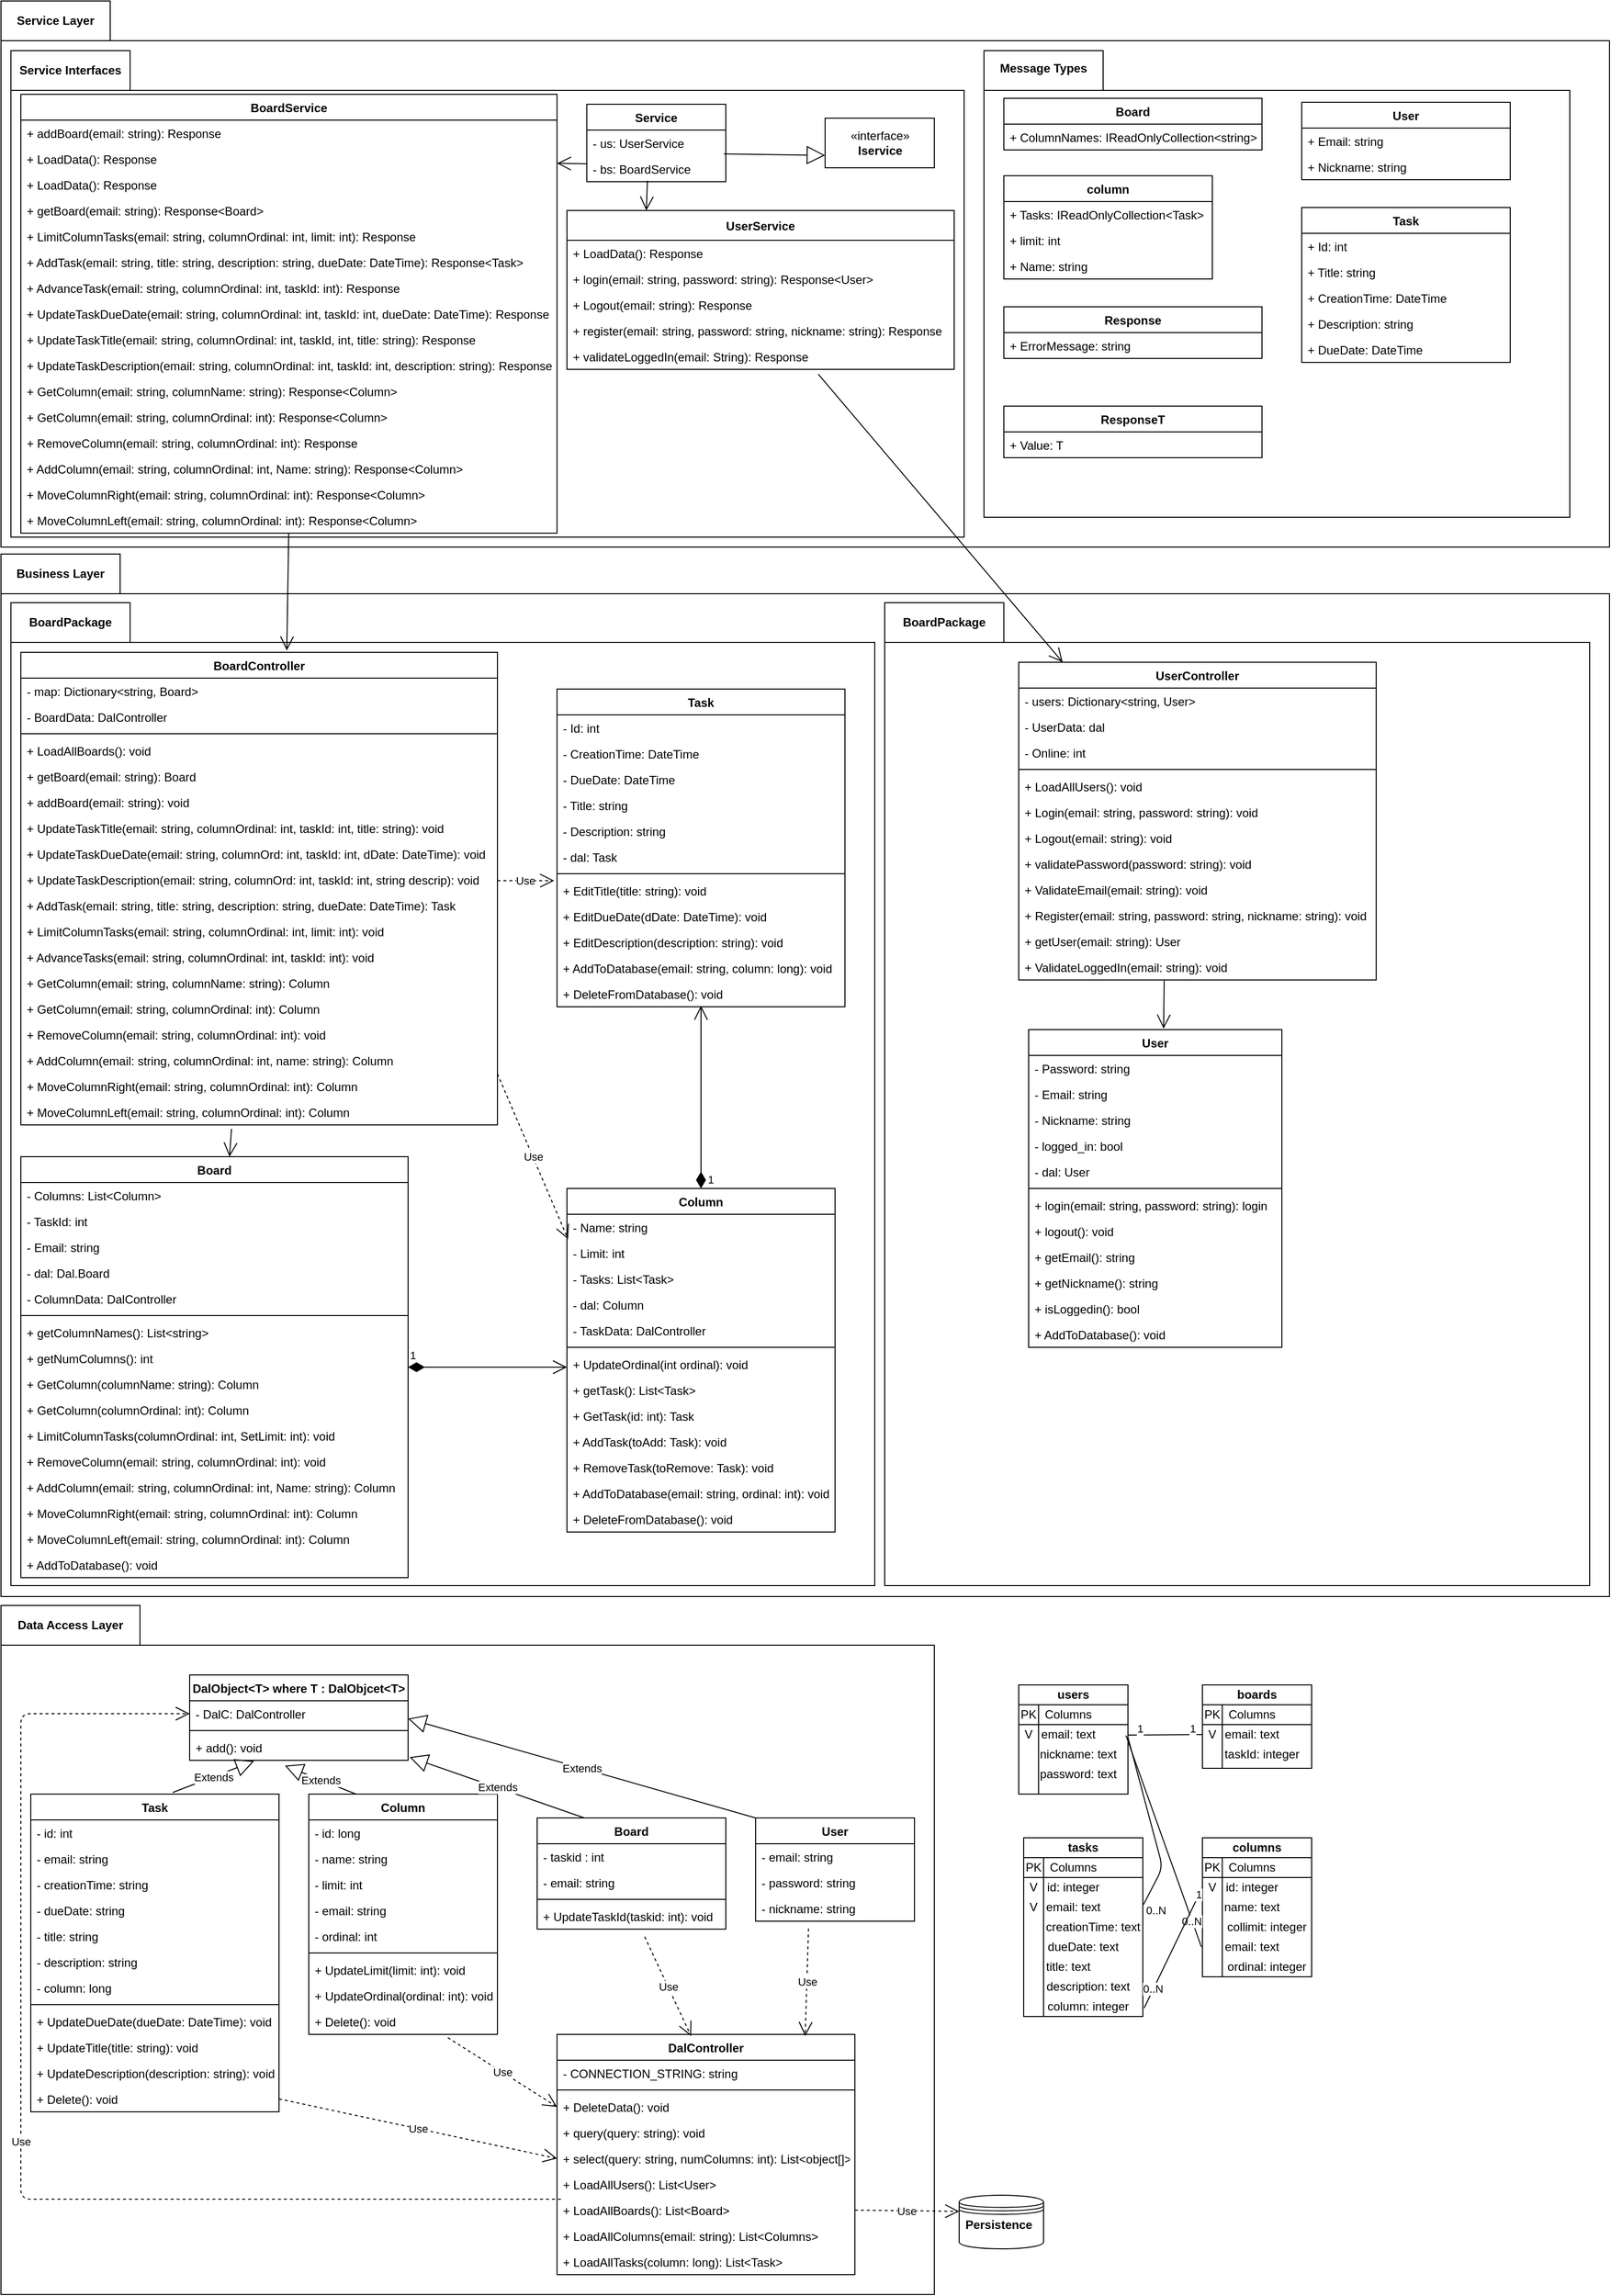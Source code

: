 <mxfile version="13.1.3" type="device"><diagram id="C5RBs43oDa-KdzZeNtuy" name="Page-1"><mxGraphModel dx="190" dy="310" grid="1" gridSize="10" guides="1" tooltips="1" connect="1" arrows="1" fold="1" page="1" pageScale="1" pageWidth="1654" pageHeight="2336" math="0" shadow="0"><root><mxCell id="WIyWlLk6GJQsqaUBKTNV-0"/><mxCell id="WIyWlLk6GJQsqaUBKTNV-1" parent="WIyWlLk6GJQsqaUBKTNV-0"/><mxCell id="EYNUVMegcZXZAj8lqFn0-9" value="" style="shape=folder;fontStyle=1;spacingTop=10;tabWidth=110;tabHeight=40;tabPosition=left;html=1;" vertex="1" parent="WIyWlLk6GJQsqaUBKTNV-1"><mxGeometry x="10" y="10" width="1620" height="550" as="geometry"/></mxCell><mxCell id="EYNUVMegcZXZAj8lqFn0-12" value="&lt;b&gt;Service Layer&lt;/b&gt;" style="text;html=1;strokeColor=none;fillColor=none;align=center;verticalAlign=middle;whiteSpace=wrap;rounded=0;" vertex="1" parent="WIyWlLk6GJQsqaUBKTNV-1"><mxGeometry x="20" y="20" width="90" height="20" as="geometry"/></mxCell><mxCell id="EYNUVMegcZXZAj8lqFn0-30" value="" style="shape=folder;fontStyle=1;spacingTop=10;tabWidth=120;tabHeight=40;tabPosition=left;html=1;" vertex="1" parent="WIyWlLk6GJQsqaUBKTNV-1"><mxGeometry x="20" y="60" width="960" height="490" as="geometry"/></mxCell><mxCell id="EYNUVMegcZXZAj8lqFn0-31" value="&lt;b&gt;Service Interfaces&lt;/b&gt;" style="text;html=1;strokeColor=none;fillColor=none;align=center;verticalAlign=middle;whiteSpace=wrap;rounded=0;" vertex="1" parent="WIyWlLk6GJQsqaUBKTNV-1"><mxGeometry x="20" y="70" width="120" height="20" as="geometry"/></mxCell><mxCell id="EYNUVMegcZXZAj8lqFn0-13" value="BoardService" style="swimlane;fontStyle=1;childLayout=stackLayout;horizontal=1;startSize=26;fillColor=none;horizontalStack=0;resizeParent=1;resizeParentMax=0;resizeLast=0;collapsible=1;marginBottom=0;" vertex="1" parent="WIyWlLk6GJQsqaUBKTNV-1"><mxGeometry x="30" y="104" width="540" height="442" as="geometry"/></mxCell><mxCell id="EYNUVMegcZXZAj8lqFn0-14" value="+ addBoard(email: string): Response" style="text;strokeColor=none;fillColor=none;align=left;verticalAlign=top;spacingLeft=4;spacingRight=4;overflow=hidden;rotatable=0;points=[[0,0.5],[1,0.5]];portConstraint=eastwest;" vertex="1" parent="EYNUVMegcZXZAj8lqFn0-13"><mxGeometry y="26" width="540" height="26" as="geometry"/></mxCell><mxCell id="EYNUVMegcZXZAj8lqFn0-15" value="+ LoadData(): Response" style="text;strokeColor=none;fillColor=none;align=left;verticalAlign=top;spacingLeft=4;spacingRight=4;overflow=hidden;rotatable=0;points=[[0,0.5],[1,0.5]];portConstraint=eastwest;" vertex="1" parent="EYNUVMegcZXZAj8lqFn0-13"><mxGeometry y="52" width="540" height="26" as="geometry"/></mxCell><mxCell id="EYNUVMegcZXZAj8lqFn0-249" value="+ LoadData(): Response" style="text;strokeColor=none;fillColor=none;align=left;verticalAlign=top;spacingLeft=4;spacingRight=4;overflow=hidden;rotatable=0;points=[[0,0.5],[1,0.5]];portConstraint=eastwest;" vertex="1" parent="EYNUVMegcZXZAj8lqFn0-13"><mxGeometry y="78" width="540" height="26" as="geometry"/></mxCell><mxCell id="EYNUVMegcZXZAj8lqFn0-16" value="+ getBoard(email: string): Response&lt;Board&gt;" style="text;strokeColor=none;fillColor=none;align=left;verticalAlign=top;spacingLeft=4;spacingRight=4;overflow=hidden;rotatable=0;points=[[0,0.5],[1,0.5]];portConstraint=eastwest;" vertex="1" parent="EYNUVMegcZXZAj8lqFn0-13"><mxGeometry y="104" width="540" height="26" as="geometry"/></mxCell><mxCell id="EYNUVMegcZXZAj8lqFn0-17" value="+ LimitColumnTasks(email: string, columnOrdinal: int, limit: int): Response" style="text;strokeColor=none;fillColor=none;align=left;verticalAlign=top;spacingLeft=4;spacingRight=4;overflow=hidden;rotatable=0;points=[[0,0.5],[1,0.5]];portConstraint=eastwest;" vertex="1" parent="EYNUVMegcZXZAj8lqFn0-13"><mxGeometry y="130" width="540" height="26" as="geometry"/></mxCell><mxCell id="EYNUVMegcZXZAj8lqFn0-24" value="+ AddTask(email: string, title: string, description: string, dueDate: DateTime): Response&lt;Task&gt;" style="text;strokeColor=none;fillColor=none;align=left;verticalAlign=top;spacingLeft=4;spacingRight=4;overflow=hidden;rotatable=0;points=[[0,0.5],[1,0.5]];portConstraint=eastwest;" vertex="1" parent="EYNUVMegcZXZAj8lqFn0-13"><mxGeometry y="156" width="540" height="26" as="geometry"/></mxCell><mxCell id="EYNUVMegcZXZAj8lqFn0-20" value="+ AdvanceTask(email: string, columnOrdinal: int, taskId: int): Response" style="text;strokeColor=none;fillColor=none;align=left;verticalAlign=top;spacingLeft=4;spacingRight=4;overflow=hidden;rotatable=0;points=[[0,0.5],[1,0.5]];portConstraint=eastwest;" vertex="1" parent="EYNUVMegcZXZAj8lqFn0-13"><mxGeometry y="182" width="540" height="26" as="geometry"/></mxCell><mxCell id="EYNUVMegcZXZAj8lqFn0-23" value="+ UpdateTaskDueDate(email: string, columnOrdinal: int, taskId: int, dueDate: DateTime): Response" style="text;strokeColor=none;fillColor=none;align=left;verticalAlign=top;spacingLeft=4;spacingRight=4;overflow=hidden;rotatable=0;points=[[0,0.5],[1,0.5]];portConstraint=eastwest;" vertex="1" parent="EYNUVMegcZXZAj8lqFn0-13"><mxGeometry y="208" width="540" height="26" as="geometry"/></mxCell><mxCell id="EYNUVMegcZXZAj8lqFn0-22" value="+ UpdateTaskTitle(email: string, columnOrdinal: int, taskId, int, title: string): Response" style="text;strokeColor=none;fillColor=none;align=left;verticalAlign=top;spacingLeft=4;spacingRight=4;overflow=hidden;rotatable=0;points=[[0,0.5],[1,0.5]];portConstraint=eastwest;" vertex="1" parent="EYNUVMegcZXZAj8lqFn0-13"><mxGeometry y="234" width="540" height="26" as="geometry"/></mxCell><mxCell id="EYNUVMegcZXZAj8lqFn0-21" value="+ UpdateTaskDescription(email: string, columnOrdinal: int, taskId: int, description: string): Response" style="text;strokeColor=none;fillColor=none;align=left;verticalAlign=top;spacingLeft=4;spacingRight=4;overflow=hidden;rotatable=0;points=[[0,0.5],[1,0.5]];portConstraint=eastwest;" vertex="1" parent="EYNUVMegcZXZAj8lqFn0-13"><mxGeometry y="260" width="540" height="26" as="geometry"/></mxCell><mxCell id="EYNUVMegcZXZAj8lqFn0-18" value="+ GetColumn(email: string, columnName: string): Response&lt;Column&gt;" style="text;strokeColor=none;fillColor=none;align=left;verticalAlign=top;spacingLeft=4;spacingRight=4;overflow=hidden;rotatable=0;points=[[0,0.5],[1,0.5]];portConstraint=eastwest;" vertex="1" parent="EYNUVMegcZXZAj8lqFn0-13"><mxGeometry y="286" width="540" height="26" as="geometry"/></mxCell><mxCell id="EYNUVMegcZXZAj8lqFn0-25" value="+ GetColumn(email: string, columnOrdinal: int): Response&lt;Column&gt;" style="text;strokeColor=none;fillColor=none;align=left;verticalAlign=top;spacingLeft=4;spacingRight=4;overflow=hidden;rotatable=0;points=[[0,0.5],[1,0.5]];portConstraint=eastwest;" vertex="1" parent="EYNUVMegcZXZAj8lqFn0-13"><mxGeometry y="312" width="540" height="26" as="geometry"/></mxCell><mxCell id="EYNUVMegcZXZAj8lqFn0-29" value="+ RemoveColumn(email: string, columnOrdinal: int): Response" style="text;strokeColor=none;fillColor=none;align=left;verticalAlign=top;spacingLeft=4;spacingRight=4;overflow=hidden;rotatable=0;points=[[0,0.5],[1,0.5]];portConstraint=eastwest;" vertex="1" parent="EYNUVMegcZXZAj8lqFn0-13"><mxGeometry y="338" width="540" height="26" as="geometry"/></mxCell><mxCell id="EYNUVMegcZXZAj8lqFn0-28" value="+ AddColumn(email: string, columnOrdinal: int, Name: string): Response&lt;Column&gt;" style="text;strokeColor=none;fillColor=none;align=left;verticalAlign=top;spacingLeft=4;spacingRight=4;overflow=hidden;rotatable=0;points=[[0,0.5],[1,0.5]];portConstraint=eastwest;" vertex="1" parent="EYNUVMegcZXZAj8lqFn0-13"><mxGeometry y="364" width="540" height="26" as="geometry"/></mxCell><mxCell id="EYNUVMegcZXZAj8lqFn0-27" value="+ MoveColumnRight(email: string, columnOrdinal: int): Response&lt;Column&gt;" style="text;strokeColor=none;fillColor=none;align=left;verticalAlign=top;spacingLeft=4;spacingRight=4;overflow=hidden;rotatable=0;points=[[0,0.5],[1,0.5]];portConstraint=eastwest;" vertex="1" parent="EYNUVMegcZXZAj8lqFn0-13"><mxGeometry y="390" width="540" height="26" as="geometry"/></mxCell><mxCell id="EYNUVMegcZXZAj8lqFn0-26" value="+ MoveColumnLeft(email: string, columnOrdinal: int): Response&lt;Column&gt;" style="text;strokeColor=none;fillColor=none;align=left;verticalAlign=top;spacingLeft=4;spacingRight=4;overflow=hidden;rotatable=0;points=[[0,0.5],[1,0.5]];portConstraint=eastwest;" vertex="1" parent="EYNUVMegcZXZAj8lqFn0-13"><mxGeometry y="416" width="540" height="26" as="geometry"/></mxCell><mxCell id="EYNUVMegcZXZAj8lqFn0-33" value="Service" style="swimlane;fontStyle=1;childLayout=stackLayout;horizontal=1;startSize=26;fillColor=none;horizontalStack=0;resizeParent=1;resizeParentMax=0;resizeLast=0;collapsible=1;marginBottom=0;" vertex="1" parent="WIyWlLk6GJQsqaUBKTNV-1"><mxGeometry x="600" y="114" width="140" height="78" as="geometry"/></mxCell><mxCell id="EYNUVMegcZXZAj8lqFn0-34" value="- us: UserService" style="text;strokeColor=none;fillColor=none;align=left;verticalAlign=top;spacingLeft=4;spacingRight=4;overflow=hidden;rotatable=0;points=[[0,0.5],[1,0.5]];portConstraint=eastwest;" vertex="1" parent="EYNUVMegcZXZAj8lqFn0-33"><mxGeometry y="26" width="140" height="26" as="geometry"/></mxCell><mxCell id="EYNUVMegcZXZAj8lqFn0-35" value="- bs: BoardService" style="text;strokeColor=none;fillColor=none;align=left;verticalAlign=top;spacingLeft=4;spacingRight=4;overflow=hidden;rotatable=0;points=[[0,0.5],[1,0.5]];portConstraint=eastwest;" vertex="1" parent="EYNUVMegcZXZAj8lqFn0-33"><mxGeometry y="52" width="140" height="26" as="geometry"/></mxCell><mxCell id="EYNUVMegcZXZAj8lqFn0-37" value="" style="endArrow=open;endFill=1;endSize=12;html=1;exitX=0.003;exitY=0.308;exitDx=0;exitDy=0;exitPerimeter=0;" edge="1" parent="WIyWlLk6GJQsqaUBKTNV-1" source="EYNUVMegcZXZAj8lqFn0-35" target="EYNUVMegcZXZAj8lqFn0-15"><mxGeometry width="160" relative="1" as="geometry"><mxPoint x="570" y="29.5" as="sourcePoint"/><mxPoint x="730" y="29.5" as="targetPoint"/></mxGeometry></mxCell><mxCell id="EYNUVMegcZXZAj8lqFn0-38" value="UserService" style="swimlane;fontStyle=1;childLayout=stackLayout;horizontal=1;startSize=30;fillColor=none;horizontalStack=0;resizeParent=1;resizeParentMax=0;resizeLast=0;collapsible=1;marginBottom=0;" vertex="1" parent="WIyWlLk6GJQsqaUBKTNV-1"><mxGeometry x="580" y="221" width="390" height="160" as="geometry"/></mxCell><mxCell id="EYNUVMegcZXZAj8lqFn0-39" value="+ LoadData(): Response" style="text;strokeColor=none;fillColor=none;align=left;verticalAlign=top;spacingLeft=4;spacingRight=4;overflow=hidden;rotatable=0;points=[[0,0.5],[1,0.5]];portConstraint=eastwest;" vertex="1" parent="EYNUVMegcZXZAj8lqFn0-38"><mxGeometry y="30" width="390" height="26" as="geometry"/></mxCell><mxCell id="EYNUVMegcZXZAj8lqFn0-40" value="+ login(email: string, password: string): Response&lt;User&gt;" style="text;strokeColor=none;fillColor=none;align=left;verticalAlign=top;spacingLeft=4;spacingRight=4;overflow=hidden;rotatable=0;points=[[0,0.5],[1,0.5]];portConstraint=eastwest;" vertex="1" parent="EYNUVMegcZXZAj8lqFn0-38"><mxGeometry y="56" width="390" height="26" as="geometry"/></mxCell><mxCell id="EYNUVMegcZXZAj8lqFn0-41" value="+ Logout(email: string): Response" style="text;strokeColor=none;fillColor=none;align=left;verticalAlign=top;spacingLeft=4;spacingRight=4;overflow=hidden;rotatable=0;points=[[0,0.5],[1,0.5]];portConstraint=eastwest;" vertex="1" parent="EYNUVMegcZXZAj8lqFn0-38"><mxGeometry y="82" width="390" height="26" as="geometry"/></mxCell><mxCell id="EYNUVMegcZXZAj8lqFn0-42" value="+ register(email: string, password: string, nickname: string): Response" style="text;strokeColor=none;fillColor=none;align=left;verticalAlign=top;spacingLeft=4;spacingRight=4;overflow=hidden;rotatable=0;points=[[0,0.5],[1,0.5]];portConstraint=eastwest;" vertex="1" parent="EYNUVMegcZXZAj8lqFn0-38"><mxGeometry y="108" width="390" height="26" as="geometry"/></mxCell><mxCell id="EYNUVMegcZXZAj8lqFn0-43" value="+ validateLoggedIn(email: String): Response" style="text;strokeColor=none;fillColor=none;align=left;verticalAlign=top;spacingLeft=4;spacingRight=4;overflow=hidden;rotatable=0;points=[[0,0.5],[1,0.5]];portConstraint=eastwest;" vertex="1" parent="EYNUVMegcZXZAj8lqFn0-38"><mxGeometry y="134" width="390" height="26" as="geometry"/></mxCell><mxCell id="EYNUVMegcZXZAj8lqFn0-44" style="edgeStyle=orthogonalEdgeStyle;rounded=0;orthogonalLoop=1;jettySize=auto;html=1;exitX=1;exitY=0.5;exitDx=0;exitDy=0;" edge="1" parent="EYNUVMegcZXZAj8lqFn0-38" source="EYNUVMegcZXZAj8lqFn0-40" target="EYNUVMegcZXZAj8lqFn0-40"><mxGeometry relative="1" as="geometry"/></mxCell><mxCell id="EYNUVMegcZXZAj8lqFn0-45" value="" style="endArrow=open;endFill=1;endSize=12;html=1;exitX=0.436;exitY=0.962;exitDx=0;exitDy=0;exitPerimeter=0;entryX=0.205;entryY=0;entryDx=0;entryDy=0;entryPerimeter=0;" edge="1" parent="WIyWlLk6GJQsqaUBKTNV-1" source="EYNUVMegcZXZAj8lqFn0-35" target="EYNUVMegcZXZAj8lqFn0-38"><mxGeometry width="160" relative="1" as="geometry"><mxPoint x="720" y="350" as="sourcePoint"/><mxPoint x="880" y="350" as="targetPoint"/></mxGeometry></mxCell><mxCell id="EYNUVMegcZXZAj8lqFn0-47" value="«interface»&lt;br&gt;&lt;b&gt;Iservice&lt;/b&gt;" style="html=1;" vertex="1" parent="WIyWlLk6GJQsqaUBKTNV-1"><mxGeometry x="840" y="128" width="110" height="50" as="geometry"/></mxCell><mxCell id="EYNUVMegcZXZAj8lqFn0-48" value="" style="endArrow=block;endSize=16;endFill=0;html=1;exitX=0.986;exitY=-0.077;exitDx=0;exitDy=0;exitPerimeter=0;entryX=0;entryY=0.75;entryDx=0;entryDy=0;" edge="1" parent="WIyWlLk6GJQsqaUBKTNV-1" source="EYNUVMegcZXZAj8lqFn0-35" target="EYNUVMegcZXZAj8lqFn0-47"><mxGeometry width="160" relative="1" as="geometry"><mxPoint x="740" y="150" as="sourcePoint"/><mxPoint x="900" y="150" as="targetPoint"/></mxGeometry></mxCell><mxCell id="EYNUVMegcZXZAj8lqFn0-49" value="&amp;nbsp; &amp;nbsp; &amp;nbsp;&amp;nbsp;" style="shape=folder;fontStyle=1;spacingTop=10;tabWidth=120;tabHeight=40;tabPosition=left;html=1;" vertex="1" parent="WIyWlLk6GJQsqaUBKTNV-1"><mxGeometry x="1000" y="60" width="590" height="470" as="geometry"/></mxCell><mxCell id="EYNUVMegcZXZAj8lqFn0-50" value="&lt;b&gt;Message Types&lt;/b&gt;" style="text;html=1;strokeColor=none;fillColor=none;align=center;verticalAlign=middle;whiteSpace=wrap;rounded=0;" vertex="1" parent="WIyWlLk6GJQsqaUBKTNV-1"><mxGeometry x="1000" y="68" width="120" height="20" as="geometry"/></mxCell><mxCell id="EYNUVMegcZXZAj8lqFn0-55" value="column" style="swimlane;fontStyle=1;childLayout=stackLayout;horizontal=1;startSize=26;fillColor=none;horizontalStack=0;resizeParent=1;resizeParentMax=0;resizeLast=0;collapsible=1;marginBottom=0;" vertex="1" parent="WIyWlLk6GJQsqaUBKTNV-1"><mxGeometry x="1020" y="186" width="210" height="104" as="geometry"/></mxCell><mxCell id="EYNUVMegcZXZAj8lqFn0-56" value="+ Tasks: IReadOnlyCollection&lt;Task&gt;" style="text;strokeColor=none;fillColor=none;align=left;verticalAlign=top;spacingLeft=4;spacingRight=4;overflow=hidden;rotatable=0;points=[[0,0.5],[1,0.5]];portConstraint=eastwest;" vertex="1" parent="EYNUVMegcZXZAj8lqFn0-55"><mxGeometry y="26" width="210" height="26" as="geometry"/></mxCell><mxCell id="EYNUVMegcZXZAj8lqFn0-57" value="+ limit: int" style="text;strokeColor=none;fillColor=none;align=left;verticalAlign=top;spacingLeft=4;spacingRight=4;overflow=hidden;rotatable=0;points=[[0,0.5],[1,0.5]];portConstraint=eastwest;" vertex="1" parent="EYNUVMegcZXZAj8lqFn0-55"><mxGeometry y="52" width="210" height="26" as="geometry"/></mxCell><mxCell id="EYNUVMegcZXZAj8lqFn0-58" value="+ Name: string" style="text;strokeColor=none;fillColor=none;align=left;verticalAlign=top;spacingLeft=4;spacingRight=4;overflow=hidden;rotatable=0;points=[[0,0.5],[1,0.5]];portConstraint=eastwest;" vertex="1" parent="EYNUVMegcZXZAj8lqFn0-55"><mxGeometry y="78" width="210" height="26" as="geometry"/></mxCell><mxCell id="EYNUVMegcZXZAj8lqFn0-59" value="Board" style="swimlane;fontStyle=1;childLayout=stackLayout;horizontal=1;startSize=26;fillColor=none;horizontalStack=0;resizeParent=1;resizeParentMax=0;resizeLast=0;collapsible=1;marginBottom=0;" vertex="1" parent="WIyWlLk6GJQsqaUBKTNV-1"><mxGeometry x="1020" y="108" width="260" height="52" as="geometry"/></mxCell><mxCell id="EYNUVMegcZXZAj8lqFn0-60" value="+ ColumnNames: IReadOnlyCollection&lt;string&gt;" style="text;strokeColor=none;fillColor=none;align=left;verticalAlign=top;spacingLeft=4;spacingRight=4;overflow=hidden;rotatable=0;points=[[0,0.5],[1,0.5]];portConstraint=eastwest;" vertex="1" parent="EYNUVMegcZXZAj8lqFn0-59"><mxGeometry y="26" width="260" height="26" as="geometry"/></mxCell><mxCell id="EYNUVMegcZXZAj8lqFn0-63" value="Response" style="swimlane;fontStyle=1;childLayout=stackLayout;horizontal=1;startSize=26;fillColor=none;horizontalStack=0;resizeParent=1;resizeParentMax=0;resizeLast=0;collapsible=1;marginBottom=0;" vertex="1" parent="WIyWlLk6GJQsqaUBKTNV-1"><mxGeometry x="1020" y="318" width="260" height="52" as="geometry"/></mxCell><mxCell id="EYNUVMegcZXZAj8lqFn0-64" value="+ ErrorMessage: string" style="text;strokeColor=none;fillColor=none;align=left;verticalAlign=top;spacingLeft=4;spacingRight=4;overflow=hidden;rotatable=0;points=[[0,0.5],[1,0.5]];portConstraint=eastwest;" vertex="1" parent="EYNUVMegcZXZAj8lqFn0-63"><mxGeometry y="26" width="260" height="26" as="geometry"/></mxCell><mxCell id="EYNUVMegcZXZAj8lqFn0-65" value="ResponseT" style="swimlane;fontStyle=1;childLayout=stackLayout;horizontal=1;startSize=26;fillColor=none;horizontalStack=0;resizeParent=1;resizeParentMax=0;resizeLast=0;collapsible=1;marginBottom=0;" vertex="1" parent="WIyWlLk6GJQsqaUBKTNV-1"><mxGeometry x="1020" y="418" width="260" height="52" as="geometry"/></mxCell><mxCell id="EYNUVMegcZXZAj8lqFn0-66" value="+ Value: T" style="text;strokeColor=none;fillColor=none;align=left;verticalAlign=top;spacingLeft=4;spacingRight=4;overflow=hidden;rotatable=0;points=[[0,0.5],[1,0.5]];portConstraint=eastwest;" vertex="1" parent="EYNUVMegcZXZAj8lqFn0-65"><mxGeometry y="26" width="260" height="26" as="geometry"/></mxCell><mxCell id="EYNUVMegcZXZAj8lqFn0-67" value="User" style="swimlane;fontStyle=1;childLayout=stackLayout;horizontal=1;startSize=26;fillColor=none;horizontalStack=0;resizeParent=1;resizeParentMax=0;resizeLast=0;collapsible=1;marginBottom=0;" vertex="1" parent="WIyWlLk6GJQsqaUBKTNV-1"><mxGeometry x="1320" y="112" width="210" height="78" as="geometry"/></mxCell><mxCell id="EYNUVMegcZXZAj8lqFn0-68" value="+ Email: string" style="text;strokeColor=none;fillColor=none;align=left;verticalAlign=top;spacingLeft=4;spacingRight=4;overflow=hidden;rotatable=0;points=[[0,0.5],[1,0.5]];portConstraint=eastwest;" vertex="1" parent="EYNUVMegcZXZAj8lqFn0-67"><mxGeometry y="26" width="210" height="26" as="geometry"/></mxCell><mxCell id="EYNUVMegcZXZAj8lqFn0-69" value="+ Nickname: string" style="text;strokeColor=none;fillColor=none;align=left;verticalAlign=top;spacingLeft=4;spacingRight=4;overflow=hidden;rotatable=0;points=[[0,0.5],[1,0.5]];portConstraint=eastwest;" vertex="1" parent="EYNUVMegcZXZAj8lqFn0-67"><mxGeometry y="52" width="210" height="26" as="geometry"/></mxCell><mxCell id="EYNUVMegcZXZAj8lqFn0-71" value="Task" style="swimlane;fontStyle=1;childLayout=stackLayout;horizontal=1;startSize=26;fillColor=none;horizontalStack=0;resizeParent=1;resizeParentMax=0;resizeLast=0;collapsible=1;marginBottom=0;" vertex="1" parent="WIyWlLk6GJQsqaUBKTNV-1"><mxGeometry x="1320" y="218" width="210" height="156" as="geometry"/></mxCell><mxCell id="EYNUVMegcZXZAj8lqFn0-72" value="+ Id: int" style="text;strokeColor=none;fillColor=none;align=left;verticalAlign=top;spacingLeft=4;spacingRight=4;overflow=hidden;rotatable=0;points=[[0,0.5],[1,0.5]];portConstraint=eastwest;" vertex="1" parent="EYNUVMegcZXZAj8lqFn0-71"><mxGeometry y="26" width="210" height="26" as="geometry"/></mxCell><mxCell id="EYNUVMegcZXZAj8lqFn0-73" value="+ Title: string" style="text;strokeColor=none;fillColor=none;align=left;verticalAlign=top;spacingLeft=4;spacingRight=4;overflow=hidden;rotatable=0;points=[[0,0.5],[1,0.5]];portConstraint=eastwest;" vertex="1" parent="EYNUVMegcZXZAj8lqFn0-71"><mxGeometry y="52" width="210" height="26" as="geometry"/></mxCell><mxCell id="EYNUVMegcZXZAj8lqFn0-74" value="+ CreationTime: DateTime" style="text;strokeColor=none;fillColor=none;align=left;verticalAlign=top;spacingLeft=4;spacingRight=4;overflow=hidden;rotatable=0;points=[[0,0.5],[1,0.5]];portConstraint=eastwest;" vertex="1" parent="EYNUVMegcZXZAj8lqFn0-71"><mxGeometry y="78" width="210" height="26" as="geometry"/></mxCell><mxCell id="EYNUVMegcZXZAj8lqFn0-77" value="+ Description: string" style="text;strokeColor=none;fillColor=none;align=left;verticalAlign=top;spacingLeft=4;spacingRight=4;overflow=hidden;rotatable=0;points=[[0,0.5],[1,0.5]];portConstraint=eastwest;" vertex="1" parent="EYNUVMegcZXZAj8lqFn0-71"><mxGeometry y="104" width="210" height="26" as="geometry"/></mxCell><mxCell id="EYNUVMegcZXZAj8lqFn0-78" value="+ DueDate: DateTime" style="text;strokeColor=none;fillColor=none;align=left;verticalAlign=top;spacingLeft=4;spacingRight=4;overflow=hidden;rotatable=0;points=[[0,0.5],[1,0.5]];portConstraint=eastwest;" vertex="1" parent="EYNUVMegcZXZAj8lqFn0-71"><mxGeometry y="130" width="210" height="26" as="geometry"/></mxCell><mxCell id="EYNUVMegcZXZAj8lqFn0-79" value="" style="shape=folder;fontStyle=1;spacingTop=10;tabWidth=120;tabHeight=40;tabPosition=left;html=1;" vertex="1" parent="WIyWlLk6GJQsqaUBKTNV-1"><mxGeometry x="10" y="567" width="1620" height="1050" as="geometry"/></mxCell><mxCell id="EYNUVMegcZXZAj8lqFn0-80" value="&lt;b&gt;Business Layer&lt;/b&gt;" style="text;html=1;strokeColor=none;fillColor=none;align=center;verticalAlign=middle;whiteSpace=wrap;rounded=0;" vertex="1" parent="WIyWlLk6GJQsqaUBKTNV-1"><mxGeometry x="20" y="577" width="100" height="20" as="geometry"/></mxCell><mxCell id="EYNUVMegcZXZAj8lqFn0-81" value="" style="shape=folder;fontStyle=1;spacingTop=10;tabWidth=120;tabHeight=40;tabPosition=left;html=1;" vertex="1" parent="WIyWlLk6GJQsqaUBKTNV-1"><mxGeometry x="20" y="616" width="870" height="990" as="geometry"/></mxCell><mxCell id="EYNUVMegcZXZAj8lqFn0-82" value="&lt;b&gt;BoardPackage&lt;/b&gt;" style="text;html=1;strokeColor=none;fillColor=none;align=center;verticalAlign=middle;whiteSpace=wrap;rounded=0;" vertex="1" parent="WIyWlLk6GJQsqaUBKTNV-1"><mxGeometry x="60" y="626" width="40" height="20" as="geometry"/></mxCell><mxCell id="EYNUVMegcZXZAj8lqFn0-88" value="BoardController" style="swimlane;fontStyle=1;align=center;verticalAlign=top;childLayout=stackLayout;horizontal=1;startSize=26;horizontalStack=0;resizeParent=1;resizeParentMax=0;resizeLast=0;collapsible=1;marginBottom=0;" vertex="1" parent="WIyWlLk6GJQsqaUBKTNV-1"><mxGeometry x="30" y="666" width="480" height="476" as="geometry"/></mxCell><mxCell id="EYNUVMegcZXZAj8lqFn0-89" value="- map: Dictionary&lt;string, Board&gt;" style="text;strokeColor=none;fillColor=none;align=left;verticalAlign=top;spacingLeft=4;spacingRight=4;overflow=hidden;rotatable=0;points=[[0,0.5],[1,0.5]];portConstraint=eastwest;" vertex="1" parent="EYNUVMegcZXZAj8lqFn0-88"><mxGeometry y="26" width="480" height="26" as="geometry"/></mxCell><mxCell id="EYNUVMegcZXZAj8lqFn0-92" value="- BoardData: DalController" style="text;strokeColor=none;fillColor=none;align=left;verticalAlign=top;spacingLeft=4;spacingRight=4;overflow=hidden;rotatable=0;points=[[0,0.5],[1,0.5]];portConstraint=eastwest;" vertex="1" parent="EYNUVMegcZXZAj8lqFn0-88"><mxGeometry y="52" width="480" height="26" as="geometry"/></mxCell><mxCell id="EYNUVMegcZXZAj8lqFn0-90" value="" style="line;strokeWidth=1;fillColor=none;align=left;verticalAlign=middle;spacingTop=-1;spacingLeft=3;spacingRight=3;rotatable=0;labelPosition=right;points=[];portConstraint=eastwest;" vertex="1" parent="EYNUVMegcZXZAj8lqFn0-88"><mxGeometry y="78" width="480" height="8" as="geometry"/></mxCell><mxCell id="EYNUVMegcZXZAj8lqFn0-91" value="+ LoadAllBoards(): void" style="text;strokeColor=none;fillColor=none;align=left;verticalAlign=top;spacingLeft=4;spacingRight=4;overflow=hidden;rotatable=0;points=[[0,0.5],[1,0.5]];portConstraint=eastwest;" vertex="1" parent="EYNUVMegcZXZAj8lqFn0-88"><mxGeometry y="86" width="480" height="26" as="geometry"/></mxCell><mxCell id="EYNUVMegcZXZAj8lqFn0-93" value="+ getBoard(email: string): Board" style="text;strokeColor=none;fillColor=none;align=left;verticalAlign=top;spacingLeft=4;spacingRight=4;overflow=hidden;rotatable=0;points=[[0,0.5],[1,0.5]];portConstraint=eastwest;" vertex="1" parent="EYNUVMegcZXZAj8lqFn0-88"><mxGeometry y="112" width="480" height="26" as="geometry"/></mxCell><mxCell id="EYNUVMegcZXZAj8lqFn0-94" value="+ addBoard(email: string): void" style="text;strokeColor=none;fillColor=none;align=left;verticalAlign=top;spacingLeft=4;spacingRight=4;overflow=hidden;rotatable=0;points=[[0,0.5],[1,0.5]];portConstraint=eastwest;" vertex="1" parent="EYNUVMegcZXZAj8lqFn0-88"><mxGeometry y="138" width="480" height="26" as="geometry"/></mxCell><mxCell id="EYNUVMegcZXZAj8lqFn0-95" value="+ UpdateTaskTitle(email: string, columnOrdinal: int, taskId: int, title: string): void" style="text;strokeColor=none;fillColor=none;align=left;verticalAlign=top;spacingLeft=4;spacingRight=4;overflow=hidden;rotatable=0;points=[[0,0.5],[1,0.5]];portConstraint=eastwest;" vertex="1" parent="EYNUVMegcZXZAj8lqFn0-88"><mxGeometry y="164" width="480" height="26" as="geometry"/></mxCell><mxCell id="EYNUVMegcZXZAj8lqFn0-96" value="+ UpdateTaskDueDate(email: string, columnOrd: int, taskId: int, dDate: DateTime): void" style="text;strokeColor=none;fillColor=none;align=left;verticalAlign=top;spacingLeft=4;spacingRight=4;overflow=hidden;rotatable=0;points=[[0,0.5],[1,0.5]];portConstraint=eastwest;" vertex="1" parent="EYNUVMegcZXZAj8lqFn0-88"><mxGeometry y="190" width="480" height="26" as="geometry"/></mxCell><mxCell id="EYNUVMegcZXZAj8lqFn0-97" value="+ UpdateTaskDescription(email: string, columnOrd: int, taskId: int, string descrip): void" style="text;strokeColor=none;fillColor=none;align=left;verticalAlign=top;spacingLeft=4;spacingRight=4;overflow=hidden;rotatable=0;points=[[0,0.5],[1,0.5]];portConstraint=eastwest;" vertex="1" parent="EYNUVMegcZXZAj8lqFn0-88"><mxGeometry y="216" width="480" height="26" as="geometry"/></mxCell><mxCell id="EYNUVMegcZXZAj8lqFn0-149" value="Use" style="endArrow=open;endSize=12;dashed=1;html=1;entryX=-0.01;entryY=0.115;entryDx=0;entryDy=0;entryPerimeter=0;" edge="1" parent="EYNUVMegcZXZAj8lqFn0-88" target="EYNUVMegcZXZAj8lqFn0-139"><mxGeometry width="160" relative="1" as="geometry"><mxPoint x="480" y="230" as="sourcePoint"/><mxPoint x="630" y="230" as="targetPoint"/></mxGeometry></mxCell><mxCell id="EYNUVMegcZXZAj8lqFn0-98" value="+ AddTask(email: string, title: string, description: string, dueDate: DateTime): Task" style="text;strokeColor=none;fillColor=none;align=left;verticalAlign=top;spacingLeft=4;spacingRight=4;overflow=hidden;rotatable=0;points=[[0,0.5],[1,0.5]];portConstraint=eastwest;" vertex="1" parent="EYNUVMegcZXZAj8lqFn0-88"><mxGeometry y="242" width="480" height="26" as="geometry"/></mxCell><mxCell id="EYNUVMegcZXZAj8lqFn0-99" value="+ LimitColumnTasks(email: string, columnOrdinal: int, limit: int): void" style="text;strokeColor=none;fillColor=none;align=left;verticalAlign=top;spacingLeft=4;spacingRight=4;overflow=hidden;rotatable=0;points=[[0,0.5],[1,0.5]];portConstraint=eastwest;" vertex="1" parent="EYNUVMegcZXZAj8lqFn0-88"><mxGeometry y="268" width="480" height="26" as="geometry"/></mxCell><mxCell id="EYNUVMegcZXZAj8lqFn0-100" value="+ AdvanceTasks(email: string, columnOrdinal: int, taskId: int): void" style="text;strokeColor=none;fillColor=none;align=left;verticalAlign=top;spacingLeft=4;spacingRight=4;overflow=hidden;rotatable=0;points=[[0,0.5],[1,0.5]];portConstraint=eastwest;" vertex="1" parent="EYNUVMegcZXZAj8lqFn0-88"><mxGeometry y="294" width="480" height="26" as="geometry"/></mxCell><mxCell id="EYNUVMegcZXZAj8lqFn0-101" value="+ GetColumn(email: string, columnName: string): Column" style="text;strokeColor=none;fillColor=none;align=left;verticalAlign=top;spacingLeft=4;spacingRight=4;overflow=hidden;rotatable=0;points=[[0,0.5],[1,0.5]];portConstraint=eastwest;" vertex="1" parent="EYNUVMegcZXZAj8lqFn0-88"><mxGeometry y="320" width="480" height="26" as="geometry"/></mxCell><mxCell id="EYNUVMegcZXZAj8lqFn0-102" value="+ GetColumn(email: string, columnOrdinal: int): Column" style="text;strokeColor=none;fillColor=none;align=left;verticalAlign=top;spacingLeft=4;spacingRight=4;overflow=hidden;rotatable=0;points=[[0,0.5],[1,0.5]];portConstraint=eastwest;" vertex="1" parent="EYNUVMegcZXZAj8lqFn0-88"><mxGeometry y="346" width="480" height="26" as="geometry"/></mxCell><mxCell id="EYNUVMegcZXZAj8lqFn0-103" value="+ RemoveColumn(email: string, columnOrdinal: int): void" style="text;strokeColor=none;fillColor=none;align=left;verticalAlign=top;spacingLeft=4;spacingRight=4;overflow=hidden;rotatable=0;points=[[0,0.5],[1,0.5]];portConstraint=eastwest;" vertex="1" parent="EYNUVMegcZXZAj8lqFn0-88"><mxGeometry y="372" width="480" height="26" as="geometry"/></mxCell><mxCell id="EYNUVMegcZXZAj8lqFn0-104" value="+ AddColumn(email: string, columnOrdinal: int, name: string): Column" style="text;strokeColor=none;fillColor=none;align=left;verticalAlign=top;spacingLeft=4;spacingRight=4;overflow=hidden;rotatable=0;points=[[0,0.5],[1,0.5]];portConstraint=eastwest;" vertex="1" parent="EYNUVMegcZXZAj8lqFn0-88"><mxGeometry y="398" width="480" height="26" as="geometry"/></mxCell><mxCell id="EYNUVMegcZXZAj8lqFn0-105" value="+ MoveColumnRight(email: string, columnOrdinal: int): Column" style="text;strokeColor=none;fillColor=none;align=left;verticalAlign=top;spacingLeft=4;spacingRight=4;overflow=hidden;rotatable=0;points=[[0,0.5],[1,0.5]];portConstraint=eastwest;" vertex="1" parent="EYNUVMegcZXZAj8lqFn0-88"><mxGeometry y="424" width="480" height="26" as="geometry"/></mxCell><mxCell id="EYNUVMegcZXZAj8lqFn0-106" value="+ MoveColumnLeft(email: string, columnOrdinal: int): Column" style="text;strokeColor=none;fillColor=none;align=left;verticalAlign=top;spacingLeft=4;spacingRight=4;overflow=hidden;rotatable=0;points=[[0,0.5],[1,0.5]];portConstraint=eastwest;" vertex="1" parent="EYNUVMegcZXZAj8lqFn0-88"><mxGeometry y="450" width="480" height="26" as="geometry"/></mxCell><mxCell id="EYNUVMegcZXZAj8lqFn0-108" value="" style="endArrow=open;endFill=1;endSize=12;html=1;entryX=0.558;entryY=-0.004;entryDx=0;entryDy=0;entryPerimeter=0;" edge="1" parent="WIyWlLk6GJQsqaUBKTNV-1" source="EYNUVMegcZXZAj8lqFn0-26" target="EYNUVMegcZXZAj8lqFn0-88"><mxGeometry width="160" relative="1" as="geometry"><mxPoint x="390" y="570" as="sourcePoint"/><mxPoint x="550" y="570" as="targetPoint"/></mxGeometry></mxCell><mxCell id="EYNUVMegcZXZAj8lqFn0-113" value="Board" style="swimlane;fontStyle=1;align=center;verticalAlign=top;childLayout=stackLayout;horizontal=1;startSize=26;horizontalStack=0;resizeParent=1;resizeParentMax=0;resizeLast=0;collapsible=1;marginBottom=0;" vertex="1" parent="WIyWlLk6GJQsqaUBKTNV-1"><mxGeometry x="30" y="1174" width="390" height="424" as="geometry"/></mxCell><mxCell id="EYNUVMegcZXZAj8lqFn0-114" value="- Columns: List&lt;Column&gt;" style="text;strokeColor=none;fillColor=none;align=left;verticalAlign=top;spacingLeft=4;spacingRight=4;overflow=hidden;rotatable=0;points=[[0,0.5],[1,0.5]];portConstraint=eastwest;" vertex="1" parent="EYNUVMegcZXZAj8lqFn0-113"><mxGeometry y="26" width="390" height="26" as="geometry"/></mxCell><mxCell id="EYNUVMegcZXZAj8lqFn0-119" value="- TaskId: int" style="text;strokeColor=none;fillColor=none;align=left;verticalAlign=top;spacingLeft=4;spacingRight=4;overflow=hidden;rotatable=0;points=[[0,0.5],[1,0.5]];portConstraint=eastwest;" vertex="1" parent="EYNUVMegcZXZAj8lqFn0-113"><mxGeometry y="52" width="390" height="26" as="geometry"/></mxCell><mxCell id="EYNUVMegcZXZAj8lqFn0-120" value="- Email: string" style="text;strokeColor=none;fillColor=none;align=left;verticalAlign=top;spacingLeft=4;spacingRight=4;overflow=hidden;rotatable=0;points=[[0,0.5],[1,0.5]];portConstraint=eastwest;" vertex="1" parent="EYNUVMegcZXZAj8lqFn0-113"><mxGeometry y="78" width="390" height="26" as="geometry"/></mxCell><mxCell id="EYNUVMegcZXZAj8lqFn0-121" value="- dal: Dal.Board" style="text;strokeColor=none;fillColor=none;align=left;verticalAlign=top;spacingLeft=4;spacingRight=4;overflow=hidden;rotatable=0;points=[[0,0.5],[1,0.5]];portConstraint=eastwest;" vertex="1" parent="EYNUVMegcZXZAj8lqFn0-113"><mxGeometry y="104" width="390" height="26" as="geometry"/></mxCell><mxCell id="EYNUVMegcZXZAj8lqFn0-122" value="- ColumnData: DalController" style="text;strokeColor=none;fillColor=none;align=left;verticalAlign=top;spacingLeft=4;spacingRight=4;overflow=hidden;rotatable=0;points=[[0,0.5],[1,0.5]];portConstraint=eastwest;" vertex="1" parent="EYNUVMegcZXZAj8lqFn0-113"><mxGeometry y="130" width="390" height="26" as="geometry"/></mxCell><mxCell id="EYNUVMegcZXZAj8lqFn0-115" value="" style="line;strokeWidth=1;fillColor=none;align=left;verticalAlign=middle;spacingTop=-1;spacingLeft=3;spacingRight=3;rotatable=0;labelPosition=right;points=[];portConstraint=eastwest;" vertex="1" parent="EYNUVMegcZXZAj8lqFn0-113"><mxGeometry y="156" width="390" height="8" as="geometry"/></mxCell><mxCell id="EYNUVMegcZXZAj8lqFn0-116" value="+ getColumnNames(): List&lt;string&gt;" style="text;strokeColor=none;fillColor=none;align=left;verticalAlign=top;spacingLeft=4;spacingRight=4;overflow=hidden;rotatable=0;points=[[0,0.5],[1,0.5]];portConstraint=eastwest;" vertex="1" parent="EYNUVMegcZXZAj8lqFn0-113"><mxGeometry y="164" width="390" height="26" as="geometry"/></mxCell><mxCell id="EYNUVMegcZXZAj8lqFn0-123" value="+ getNumColumns(): int" style="text;strokeColor=none;fillColor=none;align=left;verticalAlign=top;spacingLeft=4;spacingRight=4;overflow=hidden;rotatable=0;points=[[0,0.5],[1,0.5]];portConstraint=eastwest;" vertex="1" parent="EYNUVMegcZXZAj8lqFn0-113"><mxGeometry y="190" width="390" height="26" as="geometry"/></mxCell><mxCell id="EYNUVMegcZXZAj8lqFn0-124" value="+ GetColumn(columnName: string): Column" style="text;strokeColor=none;fillColor=none;align=left;verticalAlign=top;spacingLeft=4;spacingRight=4;overflow=hidden;rotatable=0;points=[[0,0.5],[1,0.5]];portConstraint=eastwest;" vertex="1" parent="EYNUVMegcZXZAj8lqFn0-113"><mxGeometry y="216" width="390" height="26" as="geometry"/></mxCell><mxCell id="EYNUVMegcZXZAj8lqFn0-125" value="+ GetColumn(columnOrdinal: int): Column" style="text;strokeColor=none;fillColor=none;align=left;verticalAlign=top;spacingLeft=4;spacingRight=4;overflow=hidden;rotatable=0;points=[[0,0.5],[1,0.5]];portConstraint=eastwest;" vertex="1" parent="EYNUVMegcZXZAj8lqFn0-113"><mxGeometry y="242" width="390" height="26" as="geometry"/></mxCell><mxCell id="EYNUVMegcZXZAj8lqFn0-126" value="+ LimitColumnTasks(columnOrdinal: int, SetLimit: int): void" style="text;strokeColor=none;fillColor=none;align=left;verticalAlign=top;spacingLeft=4;spacingRight=4;overflow=hidden;rotatable=0;points=[[0,0.5],[1,0.5]];portConstraint=eastwest;" vertex="1" parent="EYNUVMegcZXZAj8lqFn0-113"><mxGeometry y="268" width="390" height="26" as="geometry"/></mxCell><mxCell id="EYNUVMegcZXZAj8lqFn0-127" value="+ RemoveColumn(email: string, columnOrdinal: int): void" style="text;strokeColor=none;fillColor=none;align=left;verticalAlign=top;spacingLeft=4;spacingRight=4;overflow=hidden;rotatable=0;points=[[0,0.5],[1,0.5]];portConstraint=eastwest;" vertex="1" parent="EYNUVMegcZXZAj8lqFn0-113"><mxGeometry y="294" width="390" height="26" as="geometry"/></mxCell><mxCell id="EYNUVMegcZXZAj8lqFn0-128" value="+ AddColumn(email: string, columnOrdinal: int, Name: string): Column" style="text;strokeColor=none;fillColor=none;align=left;verticalAlign=top;spacingLeft=4;spacingRight=4;overflow=hidden;rotatable=0;points=[[0,0.5],[1,0.5]];portConstraint=eastwest;" vertex="1" parent="EYNUVMegcZXZAj8lqFn0-113"><mxGeometry y="320" width="390" height="26" as="geometry"/></mxCell><mxCell id="EYNUVMegcZXZAj8lqFn0-129" value="+ MoveColumnRight(email: string, columnOrdinal: int): Column" style="text;strokeColor=none;fillColor=none;align=left;verticalAlign=top;spacingLeft=4;spacingRight=4;overflow=hidden;rotatable=0;points=[[0,0.5],[1,0.5]];portConstraint=eastwest;" vertex="1" parent="EYNUVMegcZXZAj8lqFn0-113"><mxGeometry y="346" width="390" height="26" as="geometry"/></mxCell><mxCell id="EYNUVMegcZXZAj8lqFn0-130" value="+ MoveColumnLeft(email: string, columnOrdinal: int): Column" style="text;strokeColor=none;fillColor=none;align=left;verticalAlign=top;spacingLeft=4;spacingRight=4;overflow=hidden;rotatable=0;points=[[0,0.5],[1,0.5]];portConstraint=eastwest;" vertex="1" parent="EYNUVMegcZXZAj8lqFn0-113"><mxGeometry y="372" width="390" height="26" as="geometry"/></mxCell><mxCell id="EYNUVMegcZXZAj8lqFn0-131" value="+ AddToDatabase(): void" style="text;strokeColor=none;fillColor=none;align=left;verticalAlign=top;spacingLeft=4;spacingRight=4;overflow=hidden;rotatable=0;points=[[0,0.5],[1,0.5]];portConstraint=eastwest;" vertex="1" parent="EYNUVMegcZXZAj8lqFn0-113"><mxGeometry y="398" width="390" height="26" as="geometry"/></mxCell><mxCell id="EYNUVMegcZXZAj8lqFn0-135" value="" style="endArrow=open;endFill=1;endSize=12;html=1;exitX=0.442;exitY=1.154;exitDx=0;exitDy=0;exitPerimeter=0;" edge="1" parent="WIyWlLk6GJQsqaUBKTNV-1" source="EYNUVMegcZXZAj8lqFn0-106" target="EYNUVMegcZXZAj8lqFn0-113"><mxGeometry width="160" relative="1" as="geometry"><mxPoint x="100" y="1166" as="sourcePoint"/><mxPoint x="260" y="1166" as="targetPoint"/></mxGeometry></mxCell><mxCell id="EYNUVMegcZXZAj8lqFn0-136" value="Task" style="swimlane;fontStyle=1;align=center;verticalAlign=top;childLayout=stackLayout;horizontal=1;startSize=26;horizontalStack=0;resizeParent=1;resizeParentMax=0;resizeLast=0;collapsible=1;marginBottom=0;" vertex="1" parent="WIyWlLk6GJQsqaUBKTNV-1"><mxGeometry x="570" y="703" width="290" height="320" as="geometry"/></mxCell><mxCell id="EYNUVMegcZXZAj8lqFn0-137" value="- Id: int" style="text;strokeColor=none;fillColor=none;align=left;verticalAlign=top;spacingLeft=4;spacingRight=4;overflow=hidden;rotatable=0;points=[[0,0.5],[1,0.5]];portConstraint=eastwest;" vertex="1" parent="EYNUVMegcZXZAj8lqFn0-136"><mxGeometry y="26" width="290" height="26" as="geometry"/></mxCell><mxCell id="EYNUVMegcZXZAj8lqFn0-140" value="- CreationTime: DateTime" style="text;strokeColor=none;fillColor=none;align=left;verticalAlign=top;spacingLeft=4;spacingRight=4;overflow=hidden;rotatable=0;points=[[0,0.5],[1,0.5]];portConstraint=eastwest;" vertex="1" parent="EYNUVMegcZXZAj8lqFn0-136"><mxGeometry y="52" width="290" height="26" as="geometry"/></mxCell><mxCell id="EYNUVMegcZXZAj8lqFn0-144" value="- DueDate: DateTime" style="text;strokeColor=none;fillColor=none;align=left;verticalAlign=top;spacingLeft=4;spacingRight=4;overflow=hidden;rotatable=0;points=[[0,0.5],[1,0.5]];portConstraint=eastwest;" vertex="1" parent="EYNUVMegcZXZAj8lqFn0-136"><mxGeometry y="78" width="290" height="26" as="geometry"/></mxCell><mxCell id="EYNUVMegcZXZAj8lqFn0-143" value="- Title: string" style="text;strokeColor=none;fillColor=none;align=left;verticalAlign=top;spacingLeft=4;spacingRight=4;overflow=hidden;rotatable=0;points=[[0,0.5],[1,0.5]];portConstraint=eastwest;" vertex="1" parent="EYNUVMegcZXZAj8lqFn0-136"><mxGeometry y="104" width="290" height="26" as="geometry"/></mxCell><mxCell id="EYNUVMegcZXZAj8lqFn0-142" value="- Description: string" style="text;strokeColor=none;fillColor=none;align=left;verticalAlign=top;spacingLeft=4;spacingRight=4;overflow=hidden;rotatable=0;points=[[0,0.5],[1,0.5]];portConstraint=eastwest;" vertex="1" parent="EYNUVMegcZXZAj8lqFn0-136"><mxGeometry y="130" width="290" height="26" as="geometry"/></mxCell><mxCell id="EYNUVMegcZXZAj8lqFn0-141" value="- dal: Task" style="text;strokeColor=none;fillColor=none;align=left;verticalAlign=top;spacingLeft=4;spacingRight=4;overflow=hidden;rotatable=0;points=[[0,0.5],[1,0.5]];portConstraint=eastwest;" vertex="1" parent="EYNUVMegcZXZAj8lqFn0-136"><mxGeometry y="156" width="290" height="26" as="geometry"/></mxCell><mxCell id="EYNUVMegcZXZAj8lqFn0-138" value="" style="line;strokeWidth=1;fillColor=none;align=left;verticalAlign=middle;spacingTop=-1;spacingLeft=3;spacingRight=3;rotatable=0;labelPosition=right;points=[];portConstraint=eastwest;" vertex="1" parent="EYNUVMegcZXZAj8lqFn0-136"><mxGeometry y="182" width="290" height="8" as="geometry"/></mxCell><mxCell id="EYNUVMegcZXZAj8lqFn0-139" value="+ EditTitle(title: string): void" style="text;strokeColor=none;fillColor=none;align=left;verticalAlign=top;spacingLeft=4;spacingRight=4;overflow=hidden;rotatable=0;points=[[0,0.5],[1,0.5]];portConstraint=eastwest;" vertex="1" parent="EYNUVMegcZXZAj8lqFn0-136"><mxGeometry y="190" width="290" height="26" as="geometry"/></mxCell><mxCell id="EYNUVMegcZXZAj8lqFn0-145" value="+ EditDueDate(dDate: DateTime): void" style="text;strokeColor=none;fillColor=none;align=left;verticalAlign=top;spacingLeft=4;spacingRight=4;overflow=hidden;rotatable=0;points=[[0,0.5],[1,0.5]];portConstraint=eastwest;" vertex="1" parent="EYNUVMegcZXZAj8lqFn0-136"><mxGeometry y="216" width="290" height="26" as="geometry"/></mxCell><mxCell id="EYNUVMegcZXZAj8lqFn0-146" value="+ EditDescription(description: string): void" style="text;strokeColor=none;fillColor=none;align=left;verticalAlign=top;spacingLeft=4;spacingRight=4;overflow=hidden;rotatable=0;points=[[0,0.5],[1,0.5]];portConstraint=eastwest;" vertex="1" parent="EYNUVMegcZXZAj8lqFn0-136"><mxGeometry y="242" width="290" height="26" as="geometry"/></mxCell><mxCell id="EYNUVMegcZXZAj8lqFn0-147" value="+ AddToDatabase(email: string, column: long): void" style="text;strokeColor=none;fillColor=none;align=left;verticalAlign=top;spacingLeft=4;spacingRight=4;overflow=hidden;rotatable=0;points=[[0,0.5],[1,0.5]];portConstraint=eastwest;" vertex="1" parent="EYNUVMegcZXZAj8lqFn0-136"><mxGeometry y="268" width="290" height="26" as="geometry"/></mxCell><mxCell id="EYNUVMegcZXZAj8lqFn0-148" value="+ DeleteFromDatabase(): void" style="text;strokeColor=none;fillColor=none;align=left;verticalAlign=top;spacingLeft=4;spacingRight=4;overflow=hidden;rotatable=0;points=[[0,0.5],[1,0.5]];portConstraint=eastwest;" vertex="1" parent="EYNUVMegcZXZAj8lqFn0-136"><mxGeometry y="294" width="290" height="26" as="geometry"/></mxCell><mxCell id="EYNUVMegcZXZAj8lqFn0-150" value="Column" style="swimlane;fontStyle=1;align=center;verticalAlign=top;childLayout=stackLayout;horizontal=1;startSize=26;horizontalStack=0;resizeParent=1;resizeParentMax=0;resizeLast=0;collapsible=1;marginBottom=0;" vertex="1" parent="WIyWlLk6GJQsqaUBKTNV-1"><mxGeometry x="580" y="1206" width="270" height="346" as="geometry"/></mxCell><mxCell id="EYNUVMegcZXZAj8lqFn0-151" value="- Name: string" style="text;strokeColor=none;fillColor=none;align=left;verticalAlign=top;spacingLeft=4;spacingRight=4;overflow=hidden;rotatable=0;points=[[0,0.5],[1,0.5]];portConstraint=eastwest;" vertex="1" parent="EYNUVMegcZXZAj8lqFn0-150"><mxGeometry y="26" width="270" height="26" as="geometry"/></mxCell><mxCell id="EYNUVMegcZXZAj8lqFn0-154" value="- Limit: int" style="text;strokeColor=none;fillColor=none;align=left;verticalAlign=top;spacingLeft=4;spacingRight=4;overflow=hidden;rotatable=0;points=[[0,0.5],[1,0.5]];portConstraint=eastwest;" vertex="1" parent="EYNUVMegcZXZAj8lqFn0-150"><mxGeometry y="52" width="270" height="26" as="geometry"/></mxCell><mxCell id="EYNUVMegcZXZAj8lqFn0-157" value="- Tasks: List&lt;Task&gt;" style="text;strokeColor=none;fillColor=none;align=left;verticalAlign=top;spacingLeft=4;spacingRight=4;overflow=hidden;rotatable=0;points=[[0,0.5],[1,0.5]];portConstraint=eastwest;" vertex="1" parent="EYNUVMegcZXZAj8lqFn0-150"><mxGeometry y="78" width="270" height="26" as="geometry"/></mxCell><mxCell id="EYNUVMegcZXZAj8lqFn0-156" value="- dal: Column" style="text;strokeColor=none;fillColor=none;align=left;verticalAlign=top;spacingLeft=4;spacingRight=4;overflow=hidden;rotatable=0;points=[[0,0.5],[1,0.5]];portConstraint=eastwest;" vertex="1" parent="EYNUVMegcZXZAj8lqFn0-150"><mxGeometry y="104" width="270" height="26" as="geometry"/></mxCell><mxCell id="EYNUVMegcZXZAj8lqFn0-155" value="- TaskData: DalController" style="text;strokeColor=none;fillColor=none;align=left;verticalAlign=top;spacingLeft=4;spacingRight=4;overflow=hidden;rotatable=0;points=[[0,0.5],[1,0.5]];portConstraint=eastwest;" vertex="1" parent="EYNUVMegcZXZAj8lqFn0-150"><mxGeometry y="130" width="270" height="26" as="geometry"/></mxCell><mxCell id="EYNUVMegcZXZAj8lqFn0-152" value="" style="line;strokeWidth=1;fillColor=none;align=left;verticalAlign=middle;spacingTop=-1;spacingLeft=3;spacingRight=3;rotatable=0;labelPosition=right;points=[];portConstraint=eastwest;" vertex="1" parent="EYNUVMegcZXZAj8lqFn0-150"><mxGeometry y="156" width="270" height="8" as="geometry"/></mxCell><mxCell id="EYNUVMegcZXZAj8lqFn0-153" value="+ UpdateOrdinal(int ordinal): void" style="text;strokeColor=none;fillColor=none;align=left;verticalAlign=top;spacingLeft=4;spacingRight=4;overflow=hidden;rotatable=0;points=[[0,0.5],[1,0.5]];portConstraint=eastwest;" vertex="1" parent="EYNUVMegcZXZAj8lqFn0-150"><mxGeometry y="164" width="270" height="26" as="geometry"/></mxCell><mxCell id="EYNUVMegcZXZAj8lqFn0-158" value="+ getTask(): List&lt;Task&gt;" style="text;strokeColor=none;fillColor=none;align=left;verticalAlign=top;spacingLeft=4;spacingRight=4;overflow=hidden;rotatable=0;points=[[0,0.5],[1,0.5]];portConstraint=eastwest;" vertex="1" parent="EYNUVMegcZXZAj8lqFn0-150"><mxGeometry y="190" width="270" height="26" as="geometry"/></mxCell><mxCell id="EYNUVMegcZXZAj8lqFn0-159" value="+ GetTask(id: int): Task" style="text;strokeColor=none;fillColor=none;align=left;verticalAlign=top;spacingLeft=4;spacingRight=4;overflow=hidden;rotatable=0;points=[[0,0.5],[1,0.5]];portConstraint=eastwest;" vertex="1" parent="EYNUVMegcZXZAj8lqFn0-150"><mxGeometry y="216" width="270" height="26" as="geometry"/></mxCell><mxCell id="EYNUVMegcZXZAj8lqFn0-160" value="+ AddTask(toAdd: Task): void" style="text;strokeColor=none;fillColor=none;align=left;verticalAlign=top;spacingLeft=4;spacingRight=4;overflow=hidden;rotatable=0;points=[[0,0.5],[1,0.5]];portConstraint=eastwest;" vertex="1" parent="EYNUVMegcZXZAj8lqFn0-150"><mxGeometry y="242" width="270" height="26" as="geometry"/></mxCell><mxCell id="EYNUVMegcZXZAj8lqFn0-161" value="+ RemoveTask(toRemove: Task): void" style="text;strokeColor=none;fillColor=none;align=left;verticalAlign=top;spacingLeft=4;spacingRight=4;overflow=hidden;rotatable=0;points=[[0,0.5],[1,0.5]];portConstraint=eastwest;" vertex="1" parent="EYNUVMegcZXZAj8lqFn0-150"><mxGeometry y="268" width="270" height="26" as="geometry"/></mxCell><mxCell id="EYNUVMegcZXZAj8lqFn0-162" value="+ AddToDatabase(email: string, ordinal: int): void" style="text;strokeColor=none;fillColor=none;align=left;verticalAlign=top;spacingLeft=4;spacingRight=4;overflow=hidden;rotatable=0;points=[[0,0.5],[1,0.5]];portConstraint=eastwest;" vertex="1" parent="EYNUVMegcZXZAj8lqFn0-150"><mxGeometry y="294" width="270" height="26" as="geometry"/></mxCell><mxCell id="EYNUVMegcZXZAj8lqFn0-163" value="+ DeleteFromDatabase(): void" style="text;strokeColor=none;fillColor=none;align=left;verticalAlign=top;spacingLeft=4;spacingRight=4;overflow=hidden;rotatable=0;points=[[0,0.5],[1,0.5]];portConstraint=eastwest;" vertex="1" parent="EYNUVMegcZXZAj8lqFn0-150"><mxGeometry y="320" width="270" height="26" as="geometry"/></mxCell><mxCell id="EYNUVMegcZXZAj8lqFn0-164" value="Use" style="endArrow=open;endSize=12;dashed=1;html=1;entryX=0.004;entryY=0.962;entryDx=0;entryDy=0;entryPerimeter=0;" edge="1" parent="WIyWlLk6GJQsqaUBKTNV-1" target="EYNUVMegcZXZAj8lqFn0-151"><mxGeometry width="160" relative="1" as="geometry"><mxPoint x="510" y="1090.5" as="sourcePoint"/><mxPoint x="670" y="1090.5" as="targetPoint"/></mxGeometry></mxCell><mxCell id="EYNUVMegcZXZAj8lqFn0-165" value="1" style="endArrow=open;html=1;endSize=12;startArrow=diamondThin;startSize=14;startFill=1;edgeStyle=orthogonalEdgeStyle;align=left;verticalAlign=bottom;" edge="1" parent="WIyWlLk6GJQsqaUBKTNV-1"><mxGeometry x="-1" y="3" relative="1" as="geometry"><mxPoint x="420" y="1386" as="sourcePoint"/><mxPoint x="580" y="1386" as="targetPoint"/></mxGeometry></mxCell><mxCell id="EYNUVMegcZXZAj8lqFn0-168" value="1" style="endArrow=open;html=1;endSize=12;startArrow=diamondThin;startSize=14;startFill=1;edgeStyle=orthogonalEdgeStyle;align=left;verticalAlign=bottom;exitX=0.5;exitY=0;exitDx=0;exitDy=0;entryX=0.5;entryY=0.962;entryDx=0;entryDy=0;entryPerimeter=0;" edge="1" parent="WIyWlLk6GJQsqaUBKTNV-1" source="EYNUVMegcZXZAj8lqFn0-150" target="EYNUVMegcZXZAj8lqFn0-148"><mxGeometry x="-1" y="-5" relative="1" as="geometry"><mxPoint x="650" y="1126" as="sourcePoint"/><mxPoint x="810" y="1126" as="targetPoint"/><mxPoint as="offset"/></mxGeometry></mxCell><mxCell id="EYNUVMegcZXZAj8lqFn0-169" value="&amp;nbsp; &amp;nbsp; &amp;nbsp;&amp;nbsp;" style="shape=folder;fontStyle=1;spacingTop=10;tabWidth=120;tabHeight=40;tabPosition=left;html=1;" vertex="1" parent="WIyWlLk6GJQsqaUBKTNV-1"><mxGeometry x="900" y="616" width="710" height="990" as="geometry"/></mxCell><mxCell id="EYNUVMegcZXZAj8lqFn0-170" value="&lt;b&gt;BoardPackage&lt;/b&gt;" style="text;html=1;strokeColor=none;fillColor=none;align=center;verticalAlign=middle;whiteSpace=wrap;rounded=0;" vertex="1" parent="WIyWlLk6GJQsqaUBKTNV-1"><mxGeometry x="940" y="626" width="40" height="20" as="geometry"/></mxCell><mxCell id="EYNUVMegcZXZAj8lqFn0-175" value="UserController" style="swimlane;fontStyle=1;align=center;verticalAlign=top;childLayout=stackLayout;horizontal=1;startSize=26;horizontalStack=0;resizeParent=1;resizeParentMax=0;resizeLast=0;collapsible=1;marginBottom=0;" vertex="1" parent="WIyWlLk6GJQsqaUBKTNV-1"><mxGeometry x="1035" y="676" width="360" height="320" as="geometry"/></mxCell><mxCell id="EYNUVMegcZXZAj8lqFn0-176" value="- users: Dictionary&lt;string, User&gt;" style="text;strokeColor=none;fillColor=none;align=left;verticalAlign=top;spacingLeft=4;spacingRight=4;overflow=hidden;rotatable=0;points=[[0,0.5],[1,0.5]];portConstraint=eastwest;" vertex="1" parent="EYNUVMegcZXZAj8lqFn0-175"><mxGeometry y="26" width="360" height="26" as="geometry"/></mxCell><mxCell id="EYNUVMegcZXZAj8lqFn0-183" value="- UserData: dal" style="text;strokeColor=none;fillColor=none;align=left;verticalAlign=top;spacingLeft=4;spacingRight=4;overflow=hidden;rotatable=0;points=[[0,0.5],[1,0.5]];portConstraint=eastwest;" vertex="1" parent="EYNUVMegcZXZAj8lqFn0-175"><mxGeometry y="52" width="360" height="26" as="geometry"/></mxCell><mxCell id="EYNUVMegcZXZAj8lqFn0-184" value="- Online: int" style="text;strokeColor=none;fillColor=none;align=left;verticalAlign=top;spacingLeft=4;spacingRight=4;overflow=hidden;rotatable=0;points=[[0,0.5],[1,0.5]];portConstraint=eastwest;" vertex="1" parent="EYNUVMegcZXZAj8lqFn0-175"><mxGeometry y="78" width="360" height="26" as="geometry"/></mxCell><mxCell id="EYNUVMegcZXZAj8lqFn0-177" value="" style="line;strokeWidth=1;fillColor=none;align=left;verticalAlign=middle;spacingTop=-1;spacingLeft=3;spacingRight=3;rotatable=0;labelPosition=right;points=[];portConstraint=eastwest;" vertex="1" parent="EYNUVMegcZXZAj8lqFn0-175"><mxGeometry y="104" width="360" height="8" as="geometry"/></mxCell><mxCell id="EYNUVMegcZXZAj8lqFn0-178" value="+ LoadAllUsers(): void" style="text;strokeColor=none;fillColor=none;align=left;verticalAlign=top;spacingLeft=4;spacingRight=4;overflow=hidden;rotatable=0;points=[[0,0.5],[1,0.5]];portConstraint=eastwest;" vertex="1" parent="EYNUVMegcZXZAj8lqFn0-175"><mxGeometry y="112" width="360" height="26" as="geometry"/></mxCell><mxCell id="EYNUVMegcZXZAj8lqFn0-185" value="+ Login(email: string, password: string): void" style="text;strokeColor=none;fillColor=none;align=left;verticalAlign=top;spacingLeft=4;spacingRight=4;overflow=hidden;rotatable=0;points=[[0,0.5],[1,0.5]];portConstraint=eastwest;" vertex="1" parent="EYNUVMegcZXZAj8lqFn0-175"><mxGeometry y="138" width="360" height="26" as="geometry"/></mxCell><mxCell id="EYNUVMegcZXZAj8lqFn0-187" value="+ Logout(email: string): void" style="text;strokeColor=none;fillColor=none;align=left;verticalAlign=top;spacingLeft=4;spacingRight=4;overflow=hidden;rotatable=0;points=[[0,0.5],[1,0.5]];portConstraint=eastwest;" vertex="1" parent="EYNUVMegcZXZAj8lqFn0-175"><mxGeometry y="164" width="360" height="26" as="geometry"/></mxCell><mxCell id="EYNUVMegcZXZAj8lqFn0-188" value="+ validatePassword(password: string): void" style="text;strokeColor=none;fillColor=none;align=left;verticalAlign=top;spacingLeft=4;spacingRight=4;overflow=hidden;rotatable=0;points=[[0,0.5],[1,0.5]];portConstraint=eastwest;" vertex="1" parent="EYNUVMegcZXZAj8lqFn0-175"><mxGeometry y="190" width="360" height="26" as="geometry"/></mxCell><mxCell id="EYNUVMegcZXZAj8lqFn0-189" value="+ ValidateEmail(email: string): void" style="text;strokeColor=none;fillColor=none;align=left;verticalAlign=top;spacingLeft=4;spacingRight=4;overflow=hidden;rotatable=0;points=[[0,0.5],[1,0.5]];portConstraint=eastwest;" vertex="1" parent="EYNUVMegcZXZAj8lqFn0-175"><mxGeometry y="216" width="360" height="26" as="geometry"/></mxCell><mxCell id="EYNUVMegcZXZAj8lqFn0-190" value="+ Register(email: string, password: string, nickname: string): void" style="text;strokeColor=none;fillColor=none;align=left;verticalAlign=top;spacingLeft=4;spacingRight=4;overflow=hidden;rotatable=0;points=[[0,0.5],[1,0.5]];portConstraint=eastwest;" vertex="1" parent="EYNUVMegcZXZAj8lqFn0-175"><mxGeometry y="242" width="360" height="26" as="geometry"/></mxCell><mxCell id="EYNUVMegcZXZAj8lqFn0-191" value="+ getUser(email: string): User" style="text;strokeColor=none;fillColor=none;align=left;verticalAlign=top;spacingLeft=4;spacingRight=4;overflow=hidden;rotatable=0;points=[[0,0.5],[1,0.5]];portConstraint=eastwest;" vertex="1" parent="EYNUVMegcZXZAj8lqFn0-175"><mxGeometry y="268" width="360" height="26" as="geometry"/></mxCell><mxCell id="EYNUVMegcZXZAj8lqFn0-192" value="+ ValidateLoggedIn(email: string): void" style="text;strokeColor=none;fillColor=none;align=left;verticalAlign=top;spacingLeft=4;spacingRight=4;overflow=hidden;rotatable=0;points=[[0,0.5],[1,0.5]];portConstraint=eastwest;" vertex="1" parent="EYNUVMegcZXZAj8lqFn0-175"><mxGeometry y="294" width="360" height="26" as="geometry"/></mxCell><mxCell id="EYNUVMegcZXZAj8lqFn0-193" value="" style="endArrow=open;endFill=1;endSize=12;html=1;exitX=0.649;exitY=1.187;exitDx=0;exitDy=0;exitPerimeter=0;" edge="1" parent="WIyWlLk6GJQsqaUBKTNV-1" source="EYNUVMegcZXZAj8lqFn0-43" target="EYNUVMegcZXZAj8lqFn0-175"><mxGeometry width="160" relative="1" as="geometry"><mxPoint x="1230" y="570" as="sourcePoint"/><mxPoint x="1390" y="570" as="targetPoint"/></mxGeometry></mxCell><mxCell id="EYNUVMegcZXZAj8lqFn0-194" value="User" style="swimlane;fontStyle=1;align=center;verticalAlign=top;childLayout=stackLayout;horizontal=1;startSize=26;horizontalStack=0;resizeParent=1;resizeParentMax=0;resizeLast=0;collapsible=1;marginBottom=0;" vertex="1" parent="WIyWlLk6GJQsqaUBKTNV-1"><mxGeometry x="1045" y="1046" width="255" height="320" as="geometry"/></mxCell><mxCell id="EYNUVMegcZXZAj8lqFn0-198" value="- Password: string" style="text;strokeColor=none;fillColor=none;align=left;verticalAlign=top;spacingLeft=4;spacingRight=4;overflow=hidden;rotatable=0;points=[[0,0.5],[1,0.5]];portConstraint=eastwest;" vertex="1" parent="EYNUVMegcZXZAj8lqFn0-194"><mxGeometry y="26" width="255" height="26" as="geometry"/></mxCell><mxCell id="EYNUVMegcZXZAj8lqFn0-201" value="- Email: string" style="text;strokeColor=none;fillColor=none;align=left;verticalAlign=top;spacingLeft=4;spacingRight=4;overflow=hidden;rotatable=0;points=[[0,0.5],[1,0.5]];portConstraint=eastwest;" vertex="1" parent="EYNUVMegcZXZAj8lqFn0-194"><mxGeometry y="52" width="255" height="26" as="geometry"/></mxCell><mxCell id="EYNUVMegcZXZAj8lqFn0-200" value="- Nickname: string" style="text;strokeColor=none;fillColor=none;align=left;verticalAlign=top;spacingLeft=4;spacingRight=4;overflow=hidden;rotatable=0;points=[[0,0.5],[1,0.5]];portConstraint=eastwest;" vertex="1" parent="EYNUVMegcZXZAj8lqFn0-194"><mxGeometry y="78" width="255" height="26" as="geometry"/></mxCell><mxCell id="EYNUVMegcZXZAj8lqFn0-199" value="- logged_in: bool" style="text;strokeColor=none;fillColor=none;align=left;verticalAlign=top;spacingLeft=4;spacingRight=4;overflow=hidden;rotatable=0;points=[[0,0.5],[1,0.5]];portConstraint=eastwest;" vertex="1" parent="EYNUVMegcZXZAj8lqFn0-194"><mxGeometry y="104" width="255" height="26" as="geometry"/></mxCell><mxCell id="EYNUVMegcZXZAj8lqFn0-195" value="- dal: User" style="text;strokeColor=none;fillColor=none;align=left;verticalAlign=top;spacingLeft=4;spacingRight=4;overflow=hidden;rotatable=0;points=[[0,0.5],[1,0.5]];portConstraint=eastwest;" vertex="1" parent="EYNUVMegcZXZAj8lqFn0-194"><mxGeometry y="130" width="255" height="26" as="geometry"/></mxCell><mxCell id="EYNUVMegcZXZAj8lqFn0-196" value="" style="line;strokeWidth=1;fillColor=none;align=left;verticalAlign=middle;spacingTop=-1;spacingLeft=3;spacingRight=3;rotatable=0;labelPosition=right;points=[];portConstraint=eastwest;" vertex="1" parent="EYNUVMegcZXZAj8lqFn0-194"><mxGeometry y="156" width="255" height="8" as="geometry"/></mxCell><mxCell id="EYNUVMegcZXZAj8lqFn0-197" value="+ login(email: string, password: string): login" style="text;strokeColor=none;fillColor=none;align=left;verticalAlign=top;spacingLeft=4;spacingRight=4;overflow=hidden;rotatable=0;points=[[0,0.5],[1,0.5]];portConstraint=eastwest;" vertex="1" parent="EYNUVMegcZXZAj8lqFn0-194"><mxGeometry y="164" width="255" height="26" as="geometry"/></mxCell><mxCell id="EYNUVMegcZXZAj8lqFn0-202" value="+ logout(): void" style="text;strokeColor=none;fillColor=none;align=left;verticalAlign=top;spacingLeft=4;spacingRight=4;overflow=hidden;rotatable=0;points=[[0,0.5],[1,0.5]];portConstraint=eastwest;" vertex="1" parent="EYNUVMegcZXZAj8lqFn0-194"><mxGeometry y="190" width="255" height="26" as="geometry"/></mxCell><mxCell id="EYNUVMegcZXZAj8lqFn0-203" value="+ getEmail(): string" style="text;strokeColor=none;fillColor=none;align=left;verticalAlign=top;spacingLeft=4;spacingRight=4;overflow=hidden;rotatable=0;points=[[0,0.5],[1,0.5]];portConstraint=eastwest;" vertex="1" parent="EYNUVMegcZXZAj8lqFn0-194"><mxGeometry y="216" width="255" height="26" as="geometry"/></mxCell><mxCell id="EYNUVMegcZXZAj8lqFn0-204" value="+ getNickname(): string" style="text;strokeColor=none;fillColor=none;align=left;verticalAlign=top;spacingLeft=4;spacingRight=4;overflow=hidden;rotatable=0;points=[[0,0.5],[1,0.5]];portConstraint=eastwest;" vertex="1" parent="EYNUVMegcZXZAj8lqFn0-194"><mxGeometry y="242" width="255" height="26" as="geometry"/></mxCell><mxCell id="EYNUVMegcZXZAj8lqFn0-205" value="+ isLoggedin(): bool" style="text;strokeColor=none;fillColor=none;align=left;verticalAlign=top;spacingLeft=4;spacingRight=4;overflow=hidden;rotatable=0;points=[[0,0.5],[1,0.5]];portConstraint=eastwest;" vertex="1" parent="EYNUVMegcZXZAj8lqFn0-194"><mxGeometry y="268" width="255" height="26" as="geometry"/></mxCell><mxCell id="EYNUVMegcZXZAj8lqFn0-206" value="+ AddToDatabase(): void" style="text;strokeColor=none;fillColor=none;align=left;verticalAlign=top;spacingLeft=4;spacingRight=4;overflow=hidden;rotatable=0;points=[[0,0.5],[1,0.5]];portConstraint=eastwest;" vertex="1" parent="EYNUVMegcZXZAj8lqFn0-194"><mxGeometry y="294" width="255" height="26" as="geometry"/></mxCell><mxCell id="EYNUVMegcZXZAj8lqFn0-207" value="" style="endArrow=open;endFill=1;endSize=12;html=1;exitX=0.407;exitY=1.026;exitDx=0;exitDy=0;exitPerimeter=0;entryX=0.533;entryY=-0.003;entryDx=0;entryDy=0;entryPerimeter=0;" edge="1" parent="WIyWlLk6GJQsqaUBKTNV-1" source="EYNUVMegcZXZAj8lqFn0-192" target="EYNUVMegcZXZAj8lqFn0-194"><mxGeometry width="160" relative="1" as="geometry"><mxPoint x="1160" y="1006" as="sourcePoint"/><mxPoint x="1320" y="1006" as="targetPoint"/></mxGeometry></mxCell><mxCell id="EYNUVMegcZXZAj8lqFn0-208" value="" style="shape=folder;fontStyle=1;spacingTop=10;tabWidth=140;tabHeight=40;tabPosition=left;html=1;" vertex="1" parent="WIyWlLk6GJQsqaUBKTNV-1"><mxGeometry x="10" y="1626" width="940" height="694" as="geometry"/></mxCell><mxCell id="EYNUVMegcZXZAj8lqFn0-209" value="&lt;b&gt;Data Access Layer&lt;/b&gt;" style="text;html=1;strokeColor=none;fillColor=none;align=center;verticalAlign=middle;whiteSpace=wrap;rounded=0;" vertex="1" parent="WIyWlLk6GJQsqaUBKTNV-1"><mxGeometry x="20" y="1636" width="120" height="20" as="geometry"/></mxCell><mxCell id="EYNUVMegcZXZAj8lqFn0-235" value="Task" style="swimlane;fontStyle=1;align=center;verticalAlign=top;childLayout=stackLayout;horizontal=1;startSize=26;horizontalStack=0;resizeParent=1;resizeParentMax=0;resizeLast=0;collapsible=1;marginBottom=0;" vertex="1" parent="WIyWlLk6GJQsqaUBKTNV-1"><mxGeometry x="40" y="1816" width="250" height="320" as="geometry"/></mxCell><mxCell id="EYNUVMegcZXZAj8lqFn0-236" value="- id: int" style="text;strokeColor=none;fillColor=none;align=left;verticalAlign=top;spacingLeft=4;spacingRight=4;overflow=hidden;rotatable=0;points=[[0,0.5],[1,0.5]];portConstraint=eastwest;" vertex="1" parent="EYNUVMegcZXZAj8lqFn0-235"><mxGeometry y="26" width="250" height="26" as="geometry"/></mxCell><mxCell id="EYNUVMegcZXZAj8lqFn0-237" value="- email: string" style="text;strokeColor=none;fillColor=none;align=left;verticalAlign=top;spacingLeft=4;spacingRight=4;overflow=hidden;rotatable=0;points=[[0,0.5],[1,0.5]];portConstraint=eastwest;" vertex="1" parent="EYNUVMegcZXZAj8lqFn0-235"><mxGeometry y="52" width="250" height="26" as="geometry"/></mxCell><mxCell id="EYNUVMegcZXZAj8lqFn0-238" value="- creationTime: string" style="text;strokeColor=none;fillColor=none;align=left;verticalAlign=top;spacingLeft=4;spacingRight=4;overflow=hidden;rotatable=0;points=[[0,0.5],[1,0.5]];portConstraint=eastwest;" vertex="1" parent="EYNUVMegcZXZAj8lqFn0-235"><mxGeometry y="78" width="250" height="26" as="geometry"/></mxCell><mxCell id="EYNUVMegcZXZAj8lqFn0-239" value="- dueDate: string" style="text;strokeColor=none;fillColor=none;align=left;verticalAlign=top;spacingLeft=4;spacingRight=4;overflow=hidden;rotatable=0;points=[[0,0.5],[1,0.5]];portConstraint=eastwest;" vertex="1" parent="EYNUVMegcZXZAj8lqFn0-235"><mxGeometry y="104" width="250" height="26" as="geometry"/></mxCell><mxCell id="EYNUVMegcZXZAj8lqFn0-245" value="- title: string" style="text;strokeColor=none;fillColor=none;align=left;verticalAlign=top;spacingLeft=4;spacingRight=4;overflow=hidden;rotatable=0;points=[[0,0.5],[1,0.5]];portConstraint=eastwest;" vertex="1" parent="EYNUVMegcZXZAj8lqFn0-235"><mxGeometry y="130" width="250" height="26" as="geometry"/></mxCell><mxCell id="EYNUVMegcZXZAj8lqFn0-246" value="- description: string" style="text;strokeColor=none;fillColor=none;align=left;verticalAlign=top;spacingLeft=4;spacingRight=4;overflow=hidden;rotatable=0;points=[[0,0.5],[1,0.5]];portConstraint=eastwest;" vertex="1" parent="EYNUVMegcZXZAj8lqFn0-235"><mxGeometry y="156" width="250" height="26" as="geometry"/></mxCell><mxCell id="EYNUVMegcZXZAj8lqFn0-240" value="- column: long" style="text;strokeColor=none;fillColor=none;align=left;verticalAlign=top;spacingLeft=4;spacingRight=4;overflow=hidden;rotatable=0;points=[[0,0.5],[1,0.5]];portConstraint=eastwest;" vertex="1" parent="EYNUVMegcZXZAj8lqFn0-235"><mxGeometry y="182" width="250" height="26" as="geometry"/></mxCell><mxCell id="EYNUVMegcZXZAj8lqFn0-241" value="" style="line;strokeWidth=1;fillColor=none;align=left;verticalAlign=middle;spacingTop=-1;spacingLeft=3;spacingRight=3;rotatable=0;labelPosition=right;points=[];portConstraint=eastwest;" vertex="1" parent="EYNUVMegcZXZAj8lqFn0-235"><mxGeometry y="208" width="250" height="8" as="geometry"/></mxCell><mxCell id="EYNUVMegcZXZAj8lqFn0-242" value="+ UpdateDueDate(dueDate: DateTime): void" style="text;strokeColor=none;fillColor=none;align=left;verticalAlign=top;spacingLeft=4;spacingRight=4;overflow=hidden;rotatable=0;points=[[0,0.5],[1,0.5]];portConstraint=eastwest;" vertex="1" parent="EYNUVMegcZXZAj8lqFn0-235"><mxGeometry y="216" width="250" height="26" as="geometry"/></mxCell><mxCell id="EYNUVMegcZXZAj8lqFn0-243" value="+ UpdateTitle(title: string): void" style="text;strokeColor=none;fillColor=none;align=left;verticalAlign=top;spacingLeft=4;spacingRight=4;overflow=hidden;rotatable=0;points=[[0,0.5],[1,0.5]];portConstraint=eastwest;" vertex="1" parent="EYNUVMegcZXZAj8lqFn0-235"><mxGeometry y="242" width="250" height="26" as="geometry"/></mxCell><mxCell id="EYNUVMegcZXZAj8lqFn0-247" value="+ UpdateDescription(description: string): void" style="text;strokeColor=none;fillColor=none;align=left;verticalAlign=top;spacingLeft=4;spacingRight=4;overflow=hidden;rotatable=0;points=[[0,0.5],[1,0.5]];portConstraint=eastwest;" vertex="1" parent="EYNUVMegcZXZAj8lqFn0-235"><mxGeometry y="268" width="250" height="26" as="geometry"/></mxCell><mxCell id="EYNUVMegcZXZAj8lqFn0-244" value="+ Delete(): void" style="text;strokeColor=none;fillColor=none;align=left;verticalAlign=top;spacingLeft=4;spacingRight=4;overflow=hidden;rotatable=0;points=[[0,0.5],[1,0.5]];portConstraint=eastwest;" vertex="1" parent="EYNUVMegcZXZAj8lqFn0-235"><mxGeometry y="294" width="250" height="26" as="geometry"/></mxCell><mxCell id="EYNUVMegcZXZAj8lqFn0-225" value="Column" style="swimlane;fontStyle=1;align=center;verticalAlign=top;childLayout=stackLayout;horizontal=1;startSize=26;horizontalStack=0;resizeParent=1;resizeParentMax=0;resizeLast=0;collapsible=1;marginBottom=0;" vertex="1" parent="WIyWlLk6GJQsqaUBKTNV-1"><mxGeometry x="320" y="1816" width="190" height="242" as="geometry"/></mxCell><mxCell id="EYNUVMegcZXZAj8lqFn0-226" value="- id: long" style="text;strokeColor=none;fillColor=none;align=left;verticalAlign=top;spacingLeft=4;spacingRight=4;overflow=hidden;rotatable=0;points=[[0,0.5],[1,0.5]];portConstraint=eastwest;" vertex="1" parent="EYNUVMegcZXZAj8lqFn0-225"><mxGeometry y="26" width="190" height="26" as="geometry"/></mxCell><mxCell id="EYNUVMegcZXZAj8lqFn0-227" value="- name: string" style="text;strokeColor=none;fillColor=none;align=left;verticalAlign=top;spacingLeft=4;spacingRight=4;overflow=hidden;rotatable=0;points=[[0,0.5],[1,0.5]];portConstraint=eastwest;" vertex="1" parent="EYNUVMegcZXZAj8lqFn0-225"><mxGeometry y="52" width="190" height="26" as="geometry"/></mxCell><mxCell id="EYNUVMegcZXZAj8lqFn0-230" value="- limit: int" style="text;strokeColor=none;fillColor=none;align=left;verticalAlign=top;spacingLeft=4;spacingRight=4;overflow=hidden;rotatable=0;points=[[0,0.5],[1,0.5]];portConstraint=eastwest;" vertex="1" parent="EYNUVMegcZXZAj8lqFn0-225"><mxGeometry y="78" width="190" height="26" as="geometry"/></mxCell><mxCell id="EYNUVMegcZXZAj8lqFn0-231" value="- email: string" style="text;strokeColor=none;fillColor=none;align=left;verticalAlign=top;spacingLeft=4;spacingRight=4;overflow=hidden;rotatable=0;points=[[0,0.5],[1,0.5]];portConstraint=eastwest;" vertex="1" parent="EYNUVMegcZXZAj8lqFn0-225"><mxGeometry y="104" width="190" height="26" as="geometry"/></mxCell><mxCell id="EYNUVMegcZXZAj8lqFn0-232" value="- ordinal: int" style="text;strokeColor=none;fillColor=none;align=left;verticalAlign=top;spacingLeft=4;spacingRight=4;overflow=hidden;rotatable=0;points=[[0,0.5],[1,0.5]];portConstraint=eastwest;" vertex="1" parent="EYNUVMegcZXZAj8lqFn0-225"><mxGeometry y="130" width="190" height="26" as="geometry"/></mxCell><mxCell id="EYNUVMegcZXZAj8lqFn0-228" value="" style="line;strokeWidth=1;fillColor=none;align=left;verticalAlign=middle;spacingTop=-1;spacingLeft=3;spacingRight=3;rotatable=0;labelPosition=right;points=[];portConstraint=eastwest;" vertex="1" parent="EYNUVMegcZXZAj8lqFn0-225"><mxGeometry y="156" width="190" height="8" as="geometry"/></mxCell><mxCell id="EYNUVMegcZXZAj8lqFn0-229" value="+ UpdateLimit(limit: int): void" style="text;strokeColor=none;fillColor=none;align=left;verticalAlign=top;spacingLeft=4;spacingRight=4;overflow=hidden;rotatable=0;points=[[0,0.5],[1,0.5]];portConstraint=eastwest;" vertex="1" parent="EYNUVMegcZXZAj8lqFn0-225"><mxGeometry y="164" width="190" height="26" as="geometry"/></mxCell><mxCell id="EYNUVMegcZXZAj8lqFn0-233" value="+ UpdateOrdinal(ordinal: int): void" style="text;strokeColor=none;fillColor=none;align=left;verticalAlign=top;spacingLeft=4;spacingRight=4;overflow=hidden;rotatable=0;points=[[0,0.5],[1,0.5]];portConstraint=eastwest;" vertex="1" parent="EYNUVMegcZXZAj8lqFn0-225"><mxGeometry y="190" width="190" height="26" as="geometry"/></mxCell><mxCell id="EYNUVMegcZXZAj8lqFn0-234" value="+ Delete(): void" style="text;strokeColor=none;fillColor=none;align=left;verticalAlign=top;spacingLeft=4;spacingRight=4;overflow=hidden;rotatable=0;points=[[0,0.5],[1,0.5]];portConstraint=eastwest;" vertex="1" parent="EYNUVMegcZXZAj8lqFn0-225"><mxGeometry y="216" width="190" height="26" as="geometry"/></mxCell><mxCell id="EYNUVMegcZXZAj8lqFn0-210" value="DalObject&lt;T&gt; where T : DalObjcet&lt;T&gt;" style="swimlane;fontStyle=1;align=center;verticalAlign=top;childLayout=stackLayout;horizontal=1;startSize=26;horizontalStack=0;resizeParent=1;resizeParentMax=0;resizeLast=0;collapsible=1;marginBottom=0;" vertex="1" parent="WIyWlLk6GJQsqaUBKTNV-1"><mxGeometry x="200" y="1696" width="220" height="86" as="geometry"/></mxCell><mxCell id="EYNUVMegcZXZAj8lqFn0-211" value="- DalC: DalController" style="text;strokeColor=none;fillColor=none;align=left;verticalAlign=top;spacingLeft=4;spacingRight=4;overflow=hidden;rotatable=0;points=[[0,0.5],[1,0.5]];portConstraint=eastwest;" vertex="1" parent="EYNUVMegcZXZAj8lqFn0-210"><mxGeometry y="26" width="220" height="26" as="geometry"/></mxCell><mxCell id="EYNUVMegcZXZAj8lqFn0-212" value="" style="line;strokeWidth=1;fillColor=none;align=left;verticalAlign=middle;spacingTop=-1;spacingLeft=3;spacingRight=3;rotatable=0;labelPosition=right;points=[];portConstraint=eastwest;" vertex="1" parent="EYNUVMegcZXZAj8lqFn0-210"><mxGeometry y="52" width="220" height="8" as="geometry"/></mxCell><mxCell id="EYNUVMegcZXZAj8lqFn0-213" value="+ add(): void" style="text;strokeColor=none;fillColor=none;align=left;verticalAlign=top;spacingLeft=4;spacingRight=4;overflow=hidden;rotatable=0;points=[[0,0.5],[1,0.5]];portConstraint=eastwest;" vertex="1" parent="EYNUVMegcZXZAj8lqFn0-210"><mxGeometry y="60" width="220" height="26" as="geometry"/></mxCell><mxCell id="EYNUVMegcZXZAj8lqFn0-253" value="DalController" style="swimlane;fontStyle=1;align=center;verticalAlign=top;childLayout=stackLayout;horizontal=1;startSize=26;horizontalStack=0;resizeParent=1;resizeParentMax=0;resizeLast=0;collapsible=1;marginBottom=0;" vertex="1" parent="WIyWlLk6GJQsqaUBKTNV-1"><mxGeometry x="570" y="2058" width="300" height="242" as="geometry"/></mxCell><mxCell id="EYNUVMegcZXZAj8lqFn0-254" value="- CONNECTION_STRING: string" style="text;strokeColor=none;fillColor=none;align=left;verticalAlign=top;spacingLeft=4;spacingRight=4;overflow=hidden;rotatable=0;points=[[0,0.5],[1,0.5]];portConstraint=eastwest;" vertex="1" parent="EYNUVMegcZXZAj8lqFn0-253"><mxGeometry y="26" width="300" height="26" as="geometry"/></mxCell><mxCell id="EYNUVMegcZXZAj8lqFn0-255" value="" style="line;strokeWidth=1;fillColor=none;align=left;verticalAlign=middle;spacingTop=-1;spacingLeft=3;spacingRight=3;rotatable=0;labelPosition=right;points=[];portConstraint=eastwest;" vertex="1" parent="EYNUVMegcZXZAj8lqFn0-253"><mxGeometry y="52" width="300" height="8" as="geometry"/></mxCell><mxCell id="EYNUVMegcZXZAj8lqFn0-256" value="+ DeleteData(): void" style="text;strokeColor=none;fillColor=none;align=left;verticalAlign=top;spacingLeft=4;spacingRight=4;overflow=hidden;rotatable=0;points=[[0,0.5],[1,0.5]];portConstraint=eastwest;" vertex="1" parent="EYNUVMegcZXZAj8lqFn0-253"><mxGeometry y="60" width="300" height="26" as="geometry"/></mxCell><mxCell id="EYNUVMegcZXZAj8lqFn0-257" value="+ query(query: string): void" style="text;strokeColor=none;fillColor=none;align=left;verticalAlign=top;spacingLeft=4;spacingRight=4;overflow=hidden;rotatable=0;points=[[0,0.5],[1,0.5]];portConstraint=eastwest;" vertex="1" parent="EYNUVMegcZXZAj8lqFn0-253"><mxGeometry y="86" width="300" height="26" as="geometry"/></mxCell><mxCell id="EYNUVMegcZXZAj8lqFn0-258" value="+ select(query: string, numColumns: int): List&lt;object[]&gt;" style="text;strokeColor=none;fillColor=none;align=left;verticalAlign=top;spacingLeft=4;spacingRight=4;overflow=hidden;rotatable=0;points=[[0,0.5],[1,0.5]];portConstraint=eastwest;" vertex="1" parent="EYNUVMegcZXZAj8lqFn0-253"><mxGeometry y="112" width="300" height="26" as="geometry"/></mxCell><mxCell id="EYNUVMegcZXZAj8lqFn0-259" value="+ LoadAllUsers(): List&lt;User&gt;" style="text;strokeColor=none;fillColor=none;align=left;verticalAlign=top;spacingLeft=4;spacingRight=4;overflow=hidden;rotatable=0;points=[[0,0.5],[1,0.5]];portConstraint=eastwest;" vertex="1" parent="EYNUVMegcZXZAj8lqFn0-253"><mxGeometry y="138" width="300" height="26" as="geometry"/></mxCell><mxCell id="EYNUVMegcZXZAj8lqFn0-260" value="+ LoadAllBoards(): List&lt;Board&gt;" style="text;strokeColor=none;fillColor=none;align=left;verticalAlign=top;spacingLeft=4;spacingRight=4;overflow=hidden;rotatable=0;points=[[0,0.5],[1,0.5]];portConstraint=eastwest;" vertex="1" parent="EYNUVMegcZXZAj8lqFn0-253"><mxGeometry y="164" width="300" height="26" as="geometry"/></mxCell><mxCell id="EYNUVMegcZXZAj8lqFn0-261" value="+ LoadAllColumns(email: string): List&lt;Columns&gt;" style="text;strokeColor=none;fillColor=none;align=left;verticalAlign=top;spacingLeft=4;spacingRight=4;overflow=hidden;rotatable=0;points=[[0,0.5],[1,0.5]];portConstraint=eastwest;" vertex="1" parent="EYNUVMegcZXZAj8lqFn0-253"><mxGeometry y="190" width="300" height="26" as="geometry"/></mxCell><mxCell id="EYNUVMegcZXZAj8lqFn0-262" value="+ LoadAllTasks(column: long): List&lt;Task&gt;" style="text;strokeColor=none;fillColor=none;align=left;verticalAlign=top;spacingLeft=4;spacingRight=4;overflow=hidden;rotatable=0;points=[[0,0.5],[1,0.5]];portConstraint=eastwest;" vertex="1" parent="EYNUVMegcZXZAj8lqFn0-253"><mxGeometry y="216" width="300" height="26" as="geometry"/></mxCell><mxCell id="EYNUVMegcZXZAj8lqFn0-220" value="Board" style="swimlane;fontStyle=1;align=center;verticalAlign=top;childLayout=stackLayout;horizontal=1;startSize=26;horizontalStack=0;resizeParent=1;resizeParentMax=0;resizeLast=0;collapsible=1;marginBottom=0;" vertex="1" parent="WIyWlLk6GJQsqaUBKTNV-1"><mxGeometry x="550" y="1840" width="190" height="112" as="geometry"/></mxCell><mxCell id="EYNUVMegcZXZAj8lqFn0-221" value="- taskid : int" style="text;strokeColor=none;fillColor=none;align=left;verticalAlign=top;spacingLeft=4;spacingRight=4;overflow=hidden;rotatable=0;points=[[0,0.5],[1,0.5]];portConstraint=eastwest;" vertex="1" parent="EYNUVMegcZXZAj8lqFn0-220"><mxGeometry y="26" width="190" height="26" as="geometry"/></mxCell><mxCell id="EYNUVMegcZXZAj8lqFn0-224" value="- email: string" style="text;strokeColor=none;fillColor=none;align=left;verticalAlign=top;spacingLeft=4;spacingRight=4;overflow=hidden;rotatable=0;points=[[0,0.5],[1,0.5]];portConstraint=eastwest;" vertex="1" parent="EYNUVMegcZXZAj8lqFn0-220"><mxGeometry y="52" width="190" height="26" as="geometry"/></mxCell><mxCell id="EYNUVMegcZXZAj8lqFn0-222" value="" style="line;strokeWidth=1;fillColor=none;align=left;verticalAlign=middle;spacingTop=-1;spacingLeft=3;spacingRight=3;rotatable=0;labelPosition=right;points=[];portConstraint=eastwest;" vertex="1" parent="EYNUVMegcZXZAj8lqFn0-220"><mxGeometry y="78" width="190" height="8" as="geometry"/></mxCell><mxCell id="EYNUVMegcZXZAj8lqFn0-223" value="+ UpdateTaskId(taskid: int): void" style="text;strokeColor=none;fillColor=none;align=left;verticalAlign=top;spacingLeft=4;spacingRight=4;overflow=hidden;rotatable=0;points=[[0,0.5],[1,0.5]];portConstraint=eastwest;" vertex="1" parent="EYNUVMegcZXZAj8lqFn0-220"><mxGeometry y="86" width="190" height="26" as="geometry"/></mxCell><mxCell id="EYNUVMegcZXZAj8lqFn0-214" value="User" style="swimlane;fontStyle=1;align=center;verticalAlign=top;childLayout=stackLayout;horizontal=1;startSize=26;horizontalStack=0;resizeParent=1;resizeParentMax=0;resizeLast=0;collapsible=1;marginBottom=0;" vertex="1" parent="WIyWlLk6GJQsqaUBKTNV-1"><mxGeometry x="770" y="1840" width="160" height="104" as="geometry"/></mxCell><mxCell id="EYNUVMegcZXZAj8lqFn0-218" value="- email: string" style="text;strokeColor=none;fillColor=none;align=left;verticalAlign=top;spacingLeft=4;spacingRight=4;overflow=hidden;rotatable=0;points=[[0,0.5],[1,0.5]];portConstraint=eastwest;" vertex="1" parent="EYNUVMegcZXZAj8lqFn0-214"><mxGeometry y="26" width="160" height="26" as="geometry"/></mxCell><mxCell id="EYNUVMegcZXZAj8lqFn0-219" value="- password: string" style="text;strokeColor=none;fillColor=none;align=left;verticalAlign=top;spacingLeft=4;spacingRight=4;overflow=hidden;rotatable=0;points=[[0,0.5],[1,0.5]];portConstraint=eastwest;" vertex="1" parent="EYNUVMegcZXZAj8lqFn0-214"><mxGeometry y="52" width="160" height="26" as="geometry"/></mxCell><mxCell id="EYNUVMegcZXZAj8lqFn0-215" value="- nickname: string" style="text;strokeColor=none;fillColor=none;align=left;verticalAlign=top;spacingLeft=4;spacingRight=4;overflow=hidden;rotatable=0;points=[[0,0.5],[1,0.5]];portConstraint=eastwest;" vertex="1" parent="EYNUVMegcZXZAj8lqFn0-214"><mxGeometry y="78" width="160" height="26" as="geometry"/></mxCell><mxCell id="EYNUVMegcZXZAj8lqFn0-264" value="Use" style="endArrow=open;endSize=12;dashed=1;html=1;exitX=0.013;exitY=0.077;exitDx=0;exitDy=0;exitPerimeter=0;entryX=0;entryY=0.5;entryDx=0;entryDy=0;" edge="1" parent="WIyWlLk6GJQsqaUBKTNV-1" source="EYNUVMegcZXZAj8lqFn0-260" target="EYNUVMegcZXZAj8lqFn0-211"><mxGeometry width="160" relative="1" as="geometry"><mxPoint x="320" y="2220" as="sourcePoint"/><mxPoint x="480" y="2220" as="targetPoint"/><Array as="points"><mxPoint x="30" y="2224"/><mxPoint x="30" y="1735"/></Array></mxGeometry></mxCell><mxCell id="EYNUVMegcZXZAj8lqFn0-265" value="Extends" style="endArrow=block;endSize=16;endFill=0;html=1;exitX=0.572;exitY=-0.005;exitDx=0;exitDy=0;exitPerimeter=0;entryX=0.295;entryY=1.027;entryDx=0;entryDy=0;entryPerimeter=0;" edge="1" parent="WIyWlLk6GJQsqaUBKTNV-1" source="EYNUVMegcZXZAj8lqFn0-235" target="EYNUVMegcZXZAj8lqFn0-213"><mxGeometry width="160" relative="1" as="geometry"><mxPoint x="480" y="1760" as="sourcePoint"/><mxPoint x="640" y="1760" as="targetPoint"/></mxGeometry></mxCell><mxCell id="EYNUVMegcZXZAj8lqFn0-266" value="Extends" style="endArrow=block;endSize=16;endFill=0;html=1;exitX=0.25;exitY=0;exitDx=0;exitDy=0;entryX=0.436;entryY=1.203;entryDx=0;entryDy=0;entryPerimeter=0;" edge="1" parent="WIyWlLk6GJQsqaUBKTNV-1" source="EYNUVMegcZXZAj8lqFn0-225" target="EYNUVMegcZXZAj8lqFn0-213"><mxGeometry width="160" relative="1" as="geometry"><mxPoint x="193" y="1824.4" as="sourcePoint"/><mxPoint x="290.08" y="1789.998" as="targetPoint"/></mxGeometry></mxCell><mxCell id="EYNUVMegcZXZAj8lqFn0-267" value="Extends" style="endArrow=block;endSize=16;endFill=0;html=1;exitX=0.25;exitY=0;exitDx=0;exitDy=0;entryX=1.007;entryY=0.874;entryDx=0;entryDy=0;entryPerimeter=0;" edge="1" parent="WIyWlLk6GJQsqaUBKTNV-1" source="EYNUVMegcZXZAj8lqFn0-220" target="EYNUVMegcZXZAj8lqFn0-213"><mxGeometry width="160" relative="1" as="geometry"><mxPoint x="621.58" y="1828.72" as="sourcePoint"/><mxPoint x="550" y="1799.998" as="targetPoint"/></mxGeometry></mxCell><mxCell id="EYNUVMegcZXZAj8lqFn0-268" value="Extends" style="endArrow=block;endSize=16;endFill=0;html=1;entryX=1.007;entryY=0.874;entryDx=0;entryDy=0;entryPerimeter=0;exitX=0;exitY=0;exitDx=0;exitDy=0;" edge="1" parent="WIyWlLk6GJQsqaUBKTNV-1" source="EYNUVMegcZXZAj8lqFn0-214"><mxGeometry width="160" relative="1" as="geometry"><mxPoint x="595.96" y="1801.28" as="sourcePoint"/><mxPoint x="420.0" y="1740.004" as="targetPoint"/></mxGeometry></mxCell><mxCell id="EYNUVMegcZXZAj8lqFn0-269" value="Use" style="endArrow=open;endSize=12;dashed=1;html=1;exitX=0.333;exitY=1.282;exitDx=0;exitDy=0;exitPerimeter=0;entryX=0.833;entryY=0.007;entryDx=0;entryDy=0;entryPerimeter=0;" edge="1" parent="WIyWlLk6GJQsqaUBKTNV-1" source="EYNUVMegcZXZAj8lqFn0-215" target="EYNUVMegcZXZAj8lqFn0-253"><mxGeometry width="160" relative="1" as="geometry"><mxPoint x="1030" y="1980" as="sourcePoint"/><mxPoint x="1190" y="1980" as="targetPoint"/></mxGeometry></mxCell><mxCell id="EYNUVMegcZXZAj8lqFn0-270" value="Use" style="endArrow=open;endSize=12;dashed=1;html=1;exitX=0.57;exitY=1.295;exitDx=0;exitDy=0;exitPerimeter=0;entryX=0.45;entryY=0.007;entryDx=0;entryDy=0;entryPerimeter=0;" edge="1" parent="WIyWlLk6GJQsqaUBKTNV-1" source="EYNUVMegcZXZAj8lqFn0-223" target="EYNUVMegcZXZAj8lqFn0-253"><mxGeometry width="160" relative="1" as="geometry"><mxPoint x="1060" y="2010" as="sourcePoint"/><mxPoint x="1220" y="2010" as="targetPoint"/></mxGeometry></mxCell><mxCell id="EYNUVMegcZXZAj8lqFn0-271" value="Use" style="endArrow=open;endSize=12;dashed=1;html=1;exitX=0.737;exitY=1.128;exitDx=0;exitDy=0;exitPerimeter=0;entryX=0;entryY=0.5;entryDx=0;entryDy=0;" edge="1" parent="WIyWlLk6GJQsqaUBKTNV-1" source="EYNUVMegcZXZAj8lqFn0-234" target="EYNUVMegcZXZAj8lqFn0-256"><mxGeometry width="160" relative="1" as="geometry"><mxPoint x="380" y="2470" as="sourcePoint"/><mxPoint x="540" y="2470" as="targetPoint"/></mxGeometry></mxCell><mxCell id="EYNUVMegcZXZAj8lqFn0-273" value="Use" style="endArrow=open;endSize=12;dashed=1;html=1;exitX=1;exitY=0.5;exitDx=0;exitDy=0;entryX=0;entryY=0.5;entryDx=0;entryDy=0;" edge="1" parent="WIyWlLk6GJQsqaUBKTNV-1" source="EYNUVMegcZXZAj8lqFn0-244" target="EYNUVMegcZXZAj8lqFn0-258"><mxGeometry width="160" relative="1" as="geometry"><mxPoint x="340" y="2140" as="sourcePoint"/><mxPoint x="500" y="2140" as="targetPoint"/></mxGeometry></mxCell><mxCell id="EYNUVMegcZXZAj8lqFn0-274" value="" style="shape=datastore;whiteSpace=wrap;html=1;" vertex="1" parent="WIyWlLk6GJQsqaUBKTNV-1"><mxGeometry x="975" y="2220" width="85" height="54" as="geometry"/></mxCell><mxCell id="EYNUVMegcZXZAj8lqFn0-275" value="&lt;b&gt;Persistence&lt;/b&gt;" style="text;html=1;strokeColor=none;fillColor=none;align=center;verticalAlign=middle;whiteSpace=wrap;rounded=0;" vertex="1" parent="WIyWlLk6GJQsqaUBKTNV-1"><mxGeometry x="995" y="2240" width="40" height="20" as="geometry"/></mxCell><mxCell id="EYNUVMegcZXZAj8lqFn0-277" value="Use" style="endArrow=open;endSize=12;dashed=1;html=1;exitX=1;exitY=0.5;exitDx=0;exitDy=0;entryX=0;entryY=0.3;entryDx=0;entryDy=0;" edge="1" parent="WIyWlLk6GJQsqaUBKTNV-1" source="EYNUVMegcZXZAj8lqFn0-260" target="EYNUVMegcZXZAj8lqFn0-274"><mxGeometry width="160" relative="1" as="geometry"><mxPoint x="940" y="2200" as="sourcePoint"/><mxPoint x="1100" y="2200" as="targetPoint"/></mxGeometry></mxCell><mxCell id="EYNUVMegcZXZAj8lqFn0-278" value="" style="shape=internalStorage;whiteSpace=wrap;html=1;backgroundOutline=1;" vertex="1" parent="WIyWlLk6GJQsqaUBKTNV-1"><mxGeometry x="1035" y="1726" width="110" height="90" as="geometry"/></mxCell><mxCell id="EYNUVMegcZXZAj8lqFn0-279" value="&lt;b&gt;users&lt;/b&gt;" style="rounded=0;whiteSpace=wrap;html=1;" vertex="1" parent="WIyWlLk6GJQsqaUBKTNV-1"><mxGeometry x="1035" y="1706" width="110" height="20" as="geometry"/></mxCell><mxCell id="EYNUVMegcZXZAj8lqFn0-280" value="PK" style="text;html=1;strokeColor=none;fillColor=none;align=center;verticalAlign=middle;whiteSpace=wrap;rounded=0;" vertex="1" parent="WIyWlLk6GJQsqaUBKTNV-1"><mxGeometry x="1035" y="1726" width="20" height="20" as="geometry"/></mxCell><mxCell id="EYNUVMegcZXZAj8lqFn0-281" value="Columns" style="text;html=1;strokeColor=none;fillColor=none;align=center;verticalAlign=middle;whiteSpace=wrap;rounded=0;" vertex="1" parent="WIyWlLk6GJQsqaUBKTNV-1"><mxGeometry x="1065" y="1726" width="40" height="20" as="geometry"/></mxCell><mxCell id="EYNUVMegcZXZAj8lqFn0-282" value="email: text" style="text;html=1;strokeColor=none;fillColor=none;align=center;verticalAlign=middle;whiteSpace=wrap;rounded=0;" vertex="1" parent="WIyWlLk6GJQsqaUBKTNV-1"><mxGeometry x="1055" y="1746" width="60" height="20" as="geometry"/></mxCell><mxCell id="EYNUVMegcZXZAj8lqFn0-283" value="nickname: text" style="text;html=1;strokeColor=none;fillColor=none;align=center;verticalAlign=middle;whiteSpace=wrap;rounded=0;" vertex="1" parent="WIyWlLk6GJQsqaUBKTNV-1"><mxGeometry x="1055" y="1766" width="80" height="20" as="geometry"/></mxCell><mxCell id="EYNUVMegcZXZAj8lqFn0-284" value="password: text" style="text;html=1;strokeColor=none;fillColor=none;align=center;verticalAlign=middle;whiteSpace=wrap;rounded=0;" vertex="1" parent="WIyWlLk6GJQsqaUBKTNV-1"><mxGeometry x="1055" y="1786" width="80" height="20" as="geometry"/></mxCell><mxCell id="EYNUVMegcZXZAj8lqFn0-287" value="V" style="text;html=1;strokeColor=none;fillColor=none;align=center;verticalAlign=middle;whiteSpace=wrap;rounded=0;" vertex="1" parent="WIyWlLk6GJQsqaUBKTNV-1"><mxGeometry x="1035" y="1746" width="20" height="20" as="geometry"/></mxCell><mxCell id="EYNUVMegcZXZAj8lqFn0-288" value="" style="shape=internalStorage;whiteSpace=wrap;html=1;backgroundOutline=1;" vertex="1" parent="WIyWlLk6GJQsqaUBKTNV-1"><mxGeometry x="1220" y="1726" width="110" height="64" as="geometry"/></mxCell><mxCell id="EYNUVMegcZXZAj8lqFn0-289" value="&lt;b&gt;boards&lt;/b&gt;" style="rounded=0;whiteSpace=wrap;html=1;" vertex="1" parent="WIyWlLk6GJQsqaUBKTNV-1"><mxGeometry x="1220" y="1706" width="110" height="20" as="geometry"/></mxCell><mxCell id="EYNUVMegcZXZAj8lqFn0-290" value="PK" style="text;html=1;strokeColor=none;fillColor=none;align=center;verticalAlign=middle;whiteSpace=wrap;rounded=0;" vertex="1" parent="WIyWlLk6GJQsqaUBKTNV-1"><mxGeometry x="1220" y="1726" width="20" height="20" as="geometry"/></mxCell><mxCell id="EYNUVMegcZXZAj8lqFn0-291" value="Columns" style="text;html=1;strokeColor=none;fillColor=none;align=center;verticalAlign=middle;whiteSpace=wrap;rounded=0;" vertex="1" parent="WIyWlLk6GJQsqaUBKTNV-1"><mxGeometry x="1250" y="1726" width="40" height="20" as="geometry"/></mxCell><mxCell id="EYNUVMegcZXZAj8lqFn0-292" value="email: text" style="text;html=1;strokeColor=none;fillColor=none;align=center;verticalAlign=middle;whiteSpace=wrap;rounded=0;" vertex="1" parent="WIyWlLk6GJQsqaUBKTNV-1"><mxGeometry x="1240" y="1746" width="60" height="20" as="geometry"/></mxCell><mxCell id="EYNUVMegcZXZAj8lqFn0-293" value="taskId: integer" style="text;html=1;strokeColor=none;fillColor=none;align=center;verticalAlign=middle;whiteSpace=wrap;rounded=0;" vertex="1" parent="WIyWlLk6GJQsqaUBKTNV-1"><mxGeometry x="1240" y="1766" width="80" height="20" as="geometry"/></mxCell><mxCell id="EYNUVMegcZXZAj8lqFn0-295" value="V" style="text;html=1;strokeColor=none;fillColor=none;align=center;verticalAlign=middle;whiteSpace=wrap;rounded=0;" vertex="1" parent="WIyWlLk6GJQsqaUBKTNV-1"><mxGeometry x="1220" y="1746" width="20" height="20" as="geometry"/></mxCell><mxCell id="EYNUVMegcZXZAj8lqFn0-296" value="" style="endArrow=none;html=1;exitX=1;exitY=0.339;exitDx=0;exitDy=0;exitPerimeter=0;entryX=0;entryY=0.5;entryDx=0;entryDy=0;" edge="1" parent="WIyWlLk6GJQsqaUBKTNV-1" source="EYNUVMegcZXZAj8lqFn0-278" target="EYNUVMegcZXZAj8lqFn0-295"><mxGeometry width="50" height="50" relative="1" as="geometry"><mxPoint x="1180" y="1870" as="sourcePoint"/><mxPoint x="1230" y="1820" as="targetPoint"/></mxGeometry></mxCell><mxCell id="EYNUVMegcZXZAj8lqFn0-297" value="1" style="edgeLabel;html=1;align=center;verticalAlign=middle;resizable=0;points=[];" vertex="1" connectable="0" parent="EYNUVMegcZXZAj8lqFn0-296"><mxGeometry x="0.444" y="-3" relative="1" as="geometry"><mxPoint x="10.81" y="-9.14" as="offset"/></mxGeometry></mxCell><mxCell id="EYNUVMegcZXZAj8lqFn0-298" value="1" style="edgeLabel;html=1;align=center;verticalAlign=middle;resizable=0;points=[];rotation=0;" vertex="1" connectable="0" parent="EYNUVMegcZXZAj8lqFn0-296"><mxGeometry x="-0.689" y="-2" relative="1" as="geometry"><mxPoint y="-8.43" as="offset"/></mxGeometry></mxCell><mxCell id="EYNUVMegcZXZAj8lqFn0-299" value="" style="shape=internalStorage;whiteSpace=wrap;html=1;backgroundOutline=1;" vertex="1" parent="WIyWlLk6GJQsqaUBKTNV-1"><mxGeometry x="1220" y="1880" width="110" height="120" as="geometry"/></mxCell><mxCell id="EYNUVMegcZXZAj8lqFn0-300" value="&lt;b&gt;columns&lt;/b&gt;" style="rounded=0;whiteSpace=wrap;html=1;" vertex="1" parent="WIyWlLk6GJQsqaUBKTNV-1"><mxGeometry x="1220" y="1860" width="110" height="20" as="geometry"/></mxCell><mxCell id="EYNUVMegcZXZAj8lqFn0-301" value="PK" style="text;html=1;strokeColor=none;fillColor=none;align=center;verticalAlign=middle;whiteSpace=wrap;rounded=0;" vertex="1" parent="WIyWlLk6GJQsqaUBKTNV-1"><mxGeometry x="1220" y="1880" width="20" height="20" as="geometry"/></mxCell><mxCell id="EYNUVMegcZXZAj8lqFn0-302" value="Columns" style="text;html=1;strokeColor=none;fillColor=none;align=center;verticalAlign=middle;whiteSpace=wrap;rounded=0;" vertex="1" parent="WIyWlLk6GJQsqaUBKTNV-1"><mxGeometry x="1250" y="1880" width="40" height="20" as="geometry"/></mxCell><mxCell id="EYNUVMegcZXZAj8lqFn0-303" value="id: integer" style="text;html=1;strokeColor=none;fillColor=none;align=center;verticalAlign=middle;whiteSpace=wrap;rounded=0;" vertex="1" parent="WIyWlLk6GJQsqaUBKTNV-1"><mxGeometry x="1240" y="1900" width="60" height="20" as="geometry"/></mxCell><mxCell id="EYNUVMegcZXZAj8lqFn0-304" value="name: text" style="text;html=1;strokeColor=none;fillColor=none;align=center;verticalAlign=middle;whiteSpace=wrap;rounded=0;" vertex="1" parent="WIyWlLk6GJQsqaUBKTNV-1"><mxGeometry x="1240" y="1920" width="60" height="20" as="geometry"/></mxCell><mxCell id="EYNUVMegcZXZAj8lqFn0-305" value="collimit: integer" style="text;html=1;strokeColor=none;fillColor=none;align=center;verticalAlign=middle;whiteSpace=wrap;rounded=0;" vertex="1" parent="WIyWlLk6GJQsqaUBKTNV-1"><mxGeometry x="1240" y="1940" width="90" height="20" as="geometry"/></mxCell><mxCell id="EYNUVMegcZXZAj8lqFn0-306" value="V" style="text;html=1;strokeColor=none;fillColor=none;align=center;verticalAlign=middle;whiteSpace=wrap;rounded=0;" vertex="1" parent="WIyWlLk6GJQsqaUBKTNV-1"><mxGeometry x="1220" y="1900" width="20" height="20" as="geometry"/></mxCell><mxCell id="EYNUVMegcZXZAj8lqFn0-308" value="email: text" style="text;html=1;strokeColor=none;fillColor=none;align=center;verticalAlign=middle;whiteSpace=wrap;rounded=0;" vertex="1" parent="WIyWlLk6GJQsqaUBKTNV-1"><mxGeometry x="1240" y="1960" width="60" height="20" as="geometry"/></mxCell><mxCell id="EYNUVMegcZXZAj8lqFn0-309" value="ordinal: integer" style="text;html=1;strokeColor=none;fillColor=none;align=center;verticalAlign=middle;whiteSpace=wrap;rounded=0;" vertex="1" parent="WIyWlLk6GJQsqaUBKTNV-1"><mxGeometry x="1240" y="1980" width="90" height="20" as="geometry"/></mxCell><mxCell id="EYNUVMegcZXZAj8lqFn0-311" value="" style="endArrow=none;html=1;" edge="1" parent="WIyWlLk6GJQsqaUBKTNV-1"><mxGeometry width="50" height="50" relative="1" as="geometry"><mxPoint x="1143" y="1757" as="sourcePoint"/><mxPoint x="1219" y="1970" as="targetPoint"/></mxGeometry></mxCell><mxCell id="EYNUVMegcZXZAj8lqFn0-312" value="0..N" style="edgeLabel;html=1;align=center;verticalAlign=middle;resizable=0;points=[];" vertex="1" connectable="0" parent="EYNUVMegcZXZAj8lqFn0-311"><mxGeometry x="0.814" y="-2" relative="1" as="geometry"><mxPoint x="-1.66" y="-7.32" as="offset"/></mxGeometry></mxCell><mxCell id="EYNUVMegcZXZAj8lqFn0-313" value="" style="shape=internalStorage;whiteSpace=wrap;html=1;backgroundOutline=1;" vertex="1" parent="WIyWlLk6GJQsqaUBKTNV-1"><mxGeometry x="1040" y="1880" width="120" height="160" as="geometry"/></mxCell><mxCell id="EYNUVMegcZXZAj8lqFn0-314" value="&lt;b&gt;tasks&lt;/b&gt;" style="rounded=0;whiteSpace=wrap;html=1;" vertex="1" parent="WIyWlLk6GJQsqaUBKTNV-1"><mxGeometry x="1040" y="1860" width="120" height="20" as="geometry"/></mxCell><mxCell id="EYNUVMegcZXZAj8lqFn0-315" value="PK" style="text;html=1;strokeColor=none;fillColor=none;align=center;verticalAlign=middle;whiteSpace=wrap;rounded=0;" vertex="1" parent="WIyWlLk6GJQsqaUBKTNV-1"><mxGeometry x="1040" y="1880" width="20" height="20" as="geometry"/></mxCell><mxCell id="EYNUVMegcZXZAj8lqFn0-316" value="Columns" style="text;html=1;strokeColor=none;fillColor=none;align=center;verticalAlign=middle;whiteSpace=wrap;rounded=0;" vertex="1" parent="WIyWlLk6GJQsqaUBKTNV-1"><mxGeometry x="1070" y="1880" width="40" height="20" as="geometry"/></mxCell><mxCell id="EYNUVMegcZXZAj8lqFn0-317" value="id: integer" style="text;html=1;strokeColor=none;fillColor=none;align=center;verticalAlign=middle;whiteSpace=wrap;rounded=0;" vertex="1" parent="WIyWlLk6GJQsqaUBKTNV-1"><mxGeometry x="1060" y="1900" width="60" height="20" as="geometry"/></mxCell><mxCell id="EYNUVMegcZXZAj8lqFn0-318" value="email: text" style="text;html=1;strokeColor=none;fillColor=none;align=center;verticalAlign=middle;whiteSpace=wrap;rounded=0;" vertex="1" parent="WIyWlLk6GJQsqaUBKTNV-1"><mxGeometry x="1060" y="1920" width="60" height="20" as="geometry"/></mxCell><mxCell id="EYNUVMegcZXZAj8lqFn0-319" value="creationTime: text" style="text;html=1;strokeColor=none;fillColor=none;align=center;verticalAlign=middle;whiteSpace=wrap;rounded=0;" vertex="1" parent="WIyWlLk6GJQsqaUBKTNV-1"><mxGeometry x="1060" y="1940" width="100" height="20" as="geometry"/></mxCell><mxCell id="EYNUVMegcZXZAj8lqFn0-320" value="V" style="text;html=1;strokeColor=none;fillColor=none;align=center;verticalAlign=middle;whiteSpace=wrap;rounded=0;" vertex="1" parent="WIyWlLk6GJQsqaUBKTNV-1"><mxGeometry x="1040" y="1900" width="20" height="20" as="geometry"/></mxCell><mxCell id="EYNUVMegcZXZAj8lqFn0-321" value="dueDate: text" style="text;html=1;strokeColor=none;fillColor=none;align=center;verticalAlign=middle;whiteSpace=wrap;rounded=0;" vertex="1" parent="WIyWlLk6GJQsqaUBKTNV-1"><mxGeometry x="1060" y="1960" width="80" height="20" as="geometry"/></mxCell><mxCell id="EYNUVMegcZXZAj8lqFn0-322" value="title: text" style="text;html=1;strokeColor=none;fillColor=none;align=center;verticalAlign=middle;whiteSpace=wrap;rounded=0;" vertex="1" parent="WIyWlLk6GJQsqaUBKTNV-1"><mxGeometry x="1060" y="1980" width="50" height="20" as="geometry"/></mxCell><mxCell id="EYNUVMegcZXZAj8lqFn0-323" value="V" style="text;html=1;strokeColor=none;fillColor=none;align=center;verticalAlign=middle;whiteSpace=wrap;rounded=0;" vertex="1" parent="WIyWlLk6GJQsqaUBKTNV-1"><mxGeometry x="1040" y="1920" width="20" height="20" as="geometry"/></mxCell><mxCell id="EYNUVMegcZXZAj8lqFn0-324" value="description: text" style="text;html=1;strokeColor=none;fillColor=none;align=center;verticalAlign=middle;whiteSpace=wrap;rounded=0;" vertex="1" parent="WIyWlLk6GJQsqaUBKTNV-1"><mxGeometry x="1060" y="2000" width="90" height="20" as="geometry"/></mxCell><mxCell id="EYNUVMegcZXZAj8lqFn0-325" value="column: integer" style="text;html=1;strokeColor=none;fillColor=none;align=center;verticalAlign=middle;whiteSpace=wrap;rounded=0;" vertex="1" parent="WIyWlLk6GJQsqaUBKTNV-1"><mxGeometry x="1060" y="2020" width="90" height="20" as="geometry"/></mxCell><mxCell id="EYNUVMegcZXZAj8lqFn0-326" value="" style="endArrow=none;html=1;exitX=1.011;exitY=0.947;exitDx=0;exitDy=0;exitPerimeter=0;entryX=0;entryY=0.5;entryDx=0;entryDy=0;" edge="1" parent="WIyWlLk6GJQsqaUBKTNV-1" source="EYNUVMegcZXZAj8lqFn0-313" target="EYNUVMegcZXZAj8lqFn0-306"><mxGeometry width="50" height="50" relative="1" as="geometry"><mxPoint x="1190" y="2070" as="sourcePoint"/><mxPoint x="1240" y="2020" as="targetPoint"/></mxGeometry></mxCell><mxCell id="EYNUVMegcZXZAj8lqFn0-327" value="1" style="edgeLabel;html=1;align=center;verticalAlign=middle;resizable=0;points=[];" vertex="1" connectable="0" parent="EYNUVMegcZXZAj8lqFn0-326"><mxGeometry x="0.879" y="1" relative="1" as="geometry"><mxPoint as="offset"/></mxGeometry></mxCell><mxCell id="EYNUVMegcZXZAj8lqFn0-328" value="0..N" style="edgeLabel;html=1;align=center;verticalAlign=middle;resizable=0;points=[];" vertex="1" connectable="0" parent="EYNUVMegcZXZAj8lqFn0-326"><mxGeometry x="-0.689" y="1" relative="1" as="geometry"><mxPoint as="offset"/></mxGeometry></mxCell><mxCell id="EYNUVMegcZXZAj8lqFn0-329" value="" style="endArrow=none;html=1;exitX=1.005;exitY=0.296;exitDx=0;exitDy=0;exitPerimeter=0;entryX=0.997;entryY=0.352;entryDx=0;entryDy=0;entryPerimeter=0;" edge="1" parent="WIyWlLk6GJQsqaUBKTNV-1" source="EYNUVMegcZXZAj8lqFn0-313" target="EYNUVMegcZXZAj8lqFn0-278"><mxGeometry width="50" height="50" relative="1" as="geometry"><mxPoint x="1200" y="1850" as="sourcePoint"/><mxPoint x="1250" y="1800" as="targetPoint"/><Array as="points"><mxPoint x="1180" y="1890"/></Array></mxGeometry></mxCell><mxCell id="EYNUVMegcZXZAj8lqFn0-330" value="0..N" style="edgeLabel;html=1;align=center;verticalAlign=middle;resizable=0;points=[];" vertex="1" connectable="0" parent="EYNUVMegcZXZAj8lqFn0-329"><mxGeometry x="-0.876" relative="1" as="geometry"><mxPoint x="6.74" y="15.58" as="offset"/></mxGeometry></mxCell></root></mxGraphModel></diagram></mxfile>